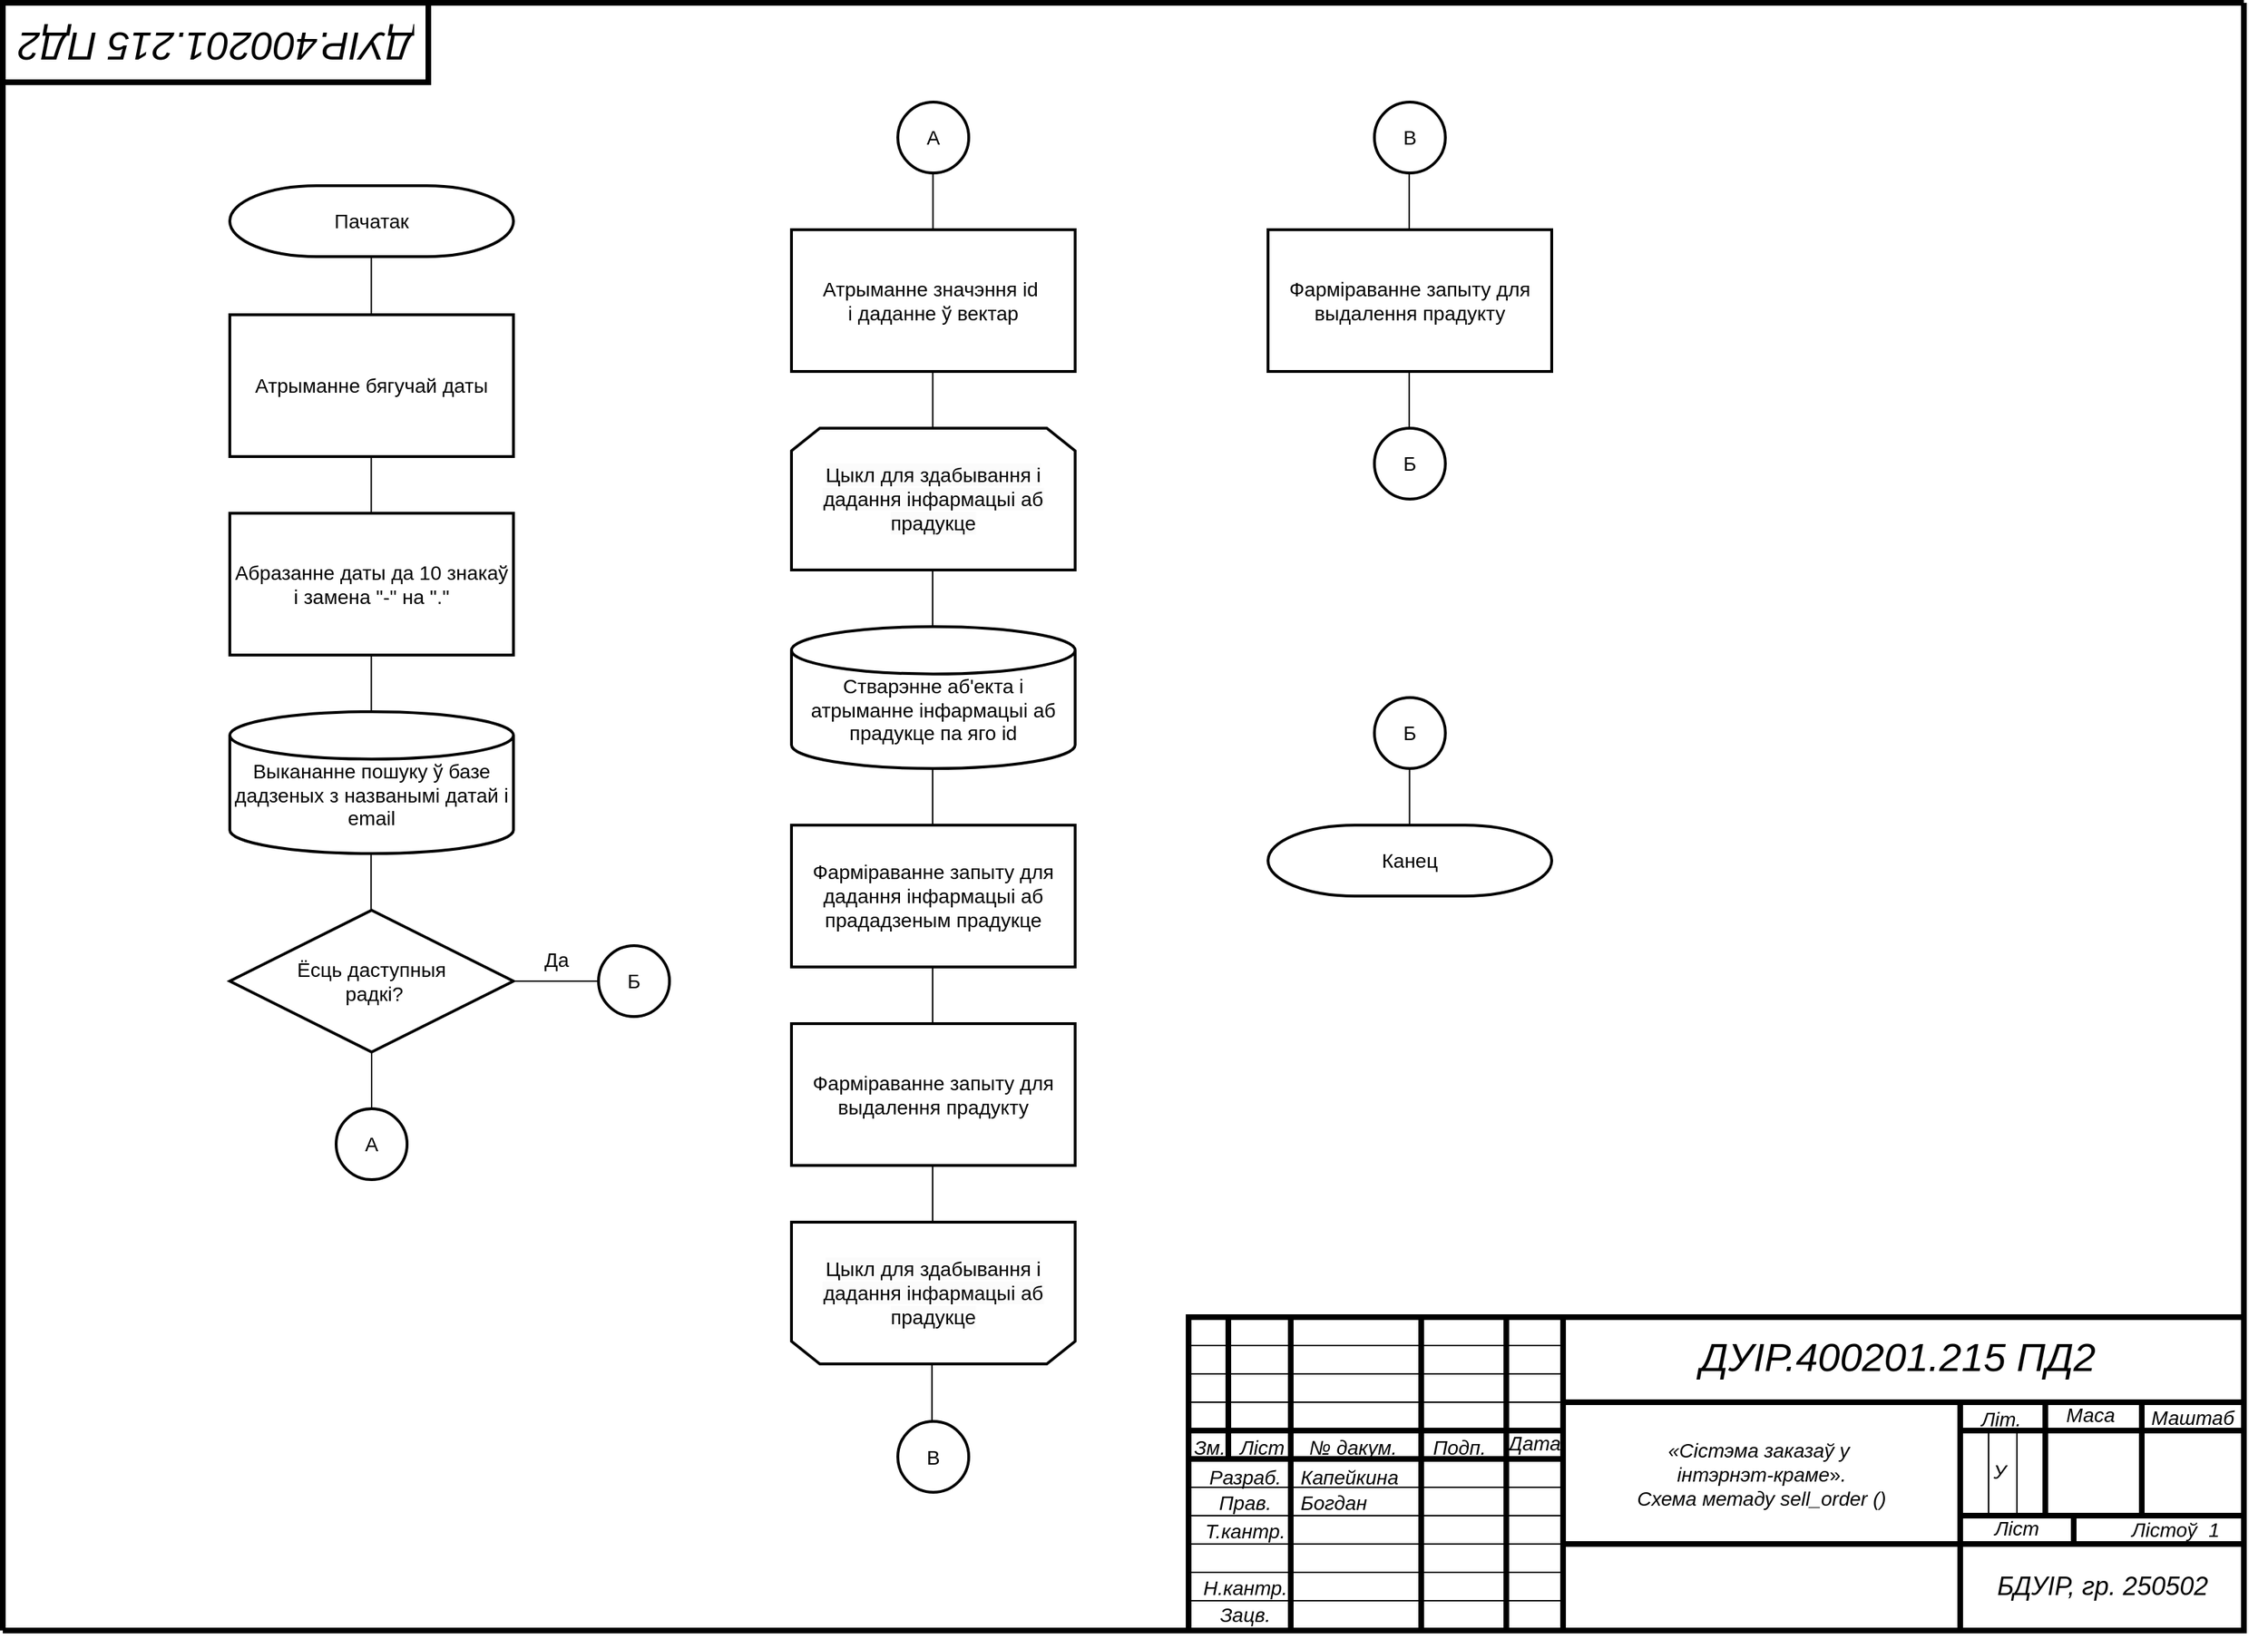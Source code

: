 <mxfile version="22.1.2" type="device">
  <diagram id="C5RBs43oDa-KdzZeNtuy" name="Page-1">
    <mxGraphModel dx="1594" dy="945" grid="1" gridSize="10" guides="1" tooltips="1" connect="1" arrows="1" fold="1" page="1" pageScale="1" pageWidth="827" pageHeight="1169" math="0" shadow="0">
      <root>
        <mxCell id="WIyWlLk6GJQsqaUBKTNV-0" />
        <mxCell id="WIyWlLk6GJQsqaUBKTNV-1" parent="WIyWlLk6GJQsqaUBKTNV-0" />
        <UserObject label="" tags="Фон" id="9Zyb0vrRmJTuWRbHED0v-0">
          <mxCell style="vsdxID=5;fillColor=#FFFFFF;gradientColor=none;shape=stencil(nZBLDoAgDERP0z3SIyjew0SURgSD+Lu9kMZoXLhwN9O+tukAlrNpJg1SzDH4QW/URgNYgZTkjA4UkwJUgGXng+6DX1zLfmoymdXo17xh5zmRJ6Q42BWCfc2oJfdAr+Yv+AP9Cb7OJ3H/2JG1HNGz/84klThPVCc=);strokeColor=#000000;strokeWidth=4;points=[];labelBackgroundColor=none;rounded=0;html=1;whiteSpace=wrap;fontFamily=Arial;fontSize=14;" parent="WIyWlLk6GJQsqaUBKTNV-1" vertex="1">
            <mxGeometry x="80" y="20" width="300" height="56" as="geometry" />
          </mxCell>
        </UserObject>
        <UserObject label="" tags="Фон" id="9Zyb0vrRmJTuWRbHED0v-1">
          <mxCell style="vsdxID=82;edgeStyle=none;startArrow=none;endArrow=none;startSize=5;endSize=5;strokeWidth=2;strokeColor=#000000;spacingTop=0;spacingBottom=0;spacingLeft=0;spacingRight=0;verticalAlign=middle;html=1;labelBackgroundColor=none;rounded=0;fontFamily=Arial;fontSize=14;" parent="WIyWlLk6GJQsqaUBKTNV-1" edge="1">
            <mxGeometry relative="1" as="geometry">
              <Array as="points" />
              <mxPoint x="1660" y="124" as="sourcePoint" />
              <mxPoint x="1660" y="108" as="targetPoint" />
            </mxGeometry>
          </mxCell>
        </UserObject>
        <UserObject label="" tags="Фон" id="9Zyb0vrRmJTuWRbHED0v-2">
          <mxCell style="vsdxID=1;edgeStyle=none;startArrow=none;endArrow=none;startSize=5;endSize=5;strokeWidth=4;strokeColor=#000000;spacingTop=0;spacingBottom=0;spacingLeft=0;spacingRight=0;verticalAlign=middle;html=1;labelBackgroundColor=none;rounded=0;fontFamily=Arial;fontSize=14;" parent="WIyWlLk6GJQsqaUBKTNV-1" edge="1">
            <mxGeometry relative="1" as="geometry">
              <Array as="points" />
              <mxPoint x="1660" y="20" as="sourcePoint" />
              <mxPoint x="1660" y="1170" as="targetPoint" />
            </mxGeometry>
          </mxCell>
        </UserObject>
        <UserObject label="" tags="Фон" id="9Zyb0vrRmJTuWRbHED0v-3">
          <mxCell style="vsdxID=2;edgeStyle=none;startArrow=none;endArrow=none;startSize=5;endSize=5;strokeWidth=4;strokeColor=#000000;spacingTop=0;spacingBottom=0;spacingLeft=0;spacingRight=0;verticalAlign=middle;html=1;labelBackgroundColor=none;rounded=0;fontFamily=Arial;fontSize=14;" parent="WIyWlLk6GJQsqaUBKTNV-1" edge="1">
            <mxGeometry relative="1" as="geometry">
              <Array as="points" />
              <mxPoint x="1660" y="1168" as="sourcePoint" />
              <mxPoint x="80" y="1168" as="targetPoint" />
            </mxGeometry>
          </mxCell>
        </UserObject>
        <UserObject label="" tags="Фон" id="9Zyb0vrRmJTuWRbHED0v-4">
          <mxCell style="vsdxID=3;edgeStyle=none;startArrow=none;endArrow=none;startSize=5;endSize=5;strokeWidth=4;strokeColor=#000000;spacingTop=0;spacingBottom=0;spacingLeft=0;spacingRight=0;verticalAlign=middle;html=1;labelBackgroundColor=none;rounded=0;fontFamily=Arial;fontSize=14;" parent="WIyWlLk6GJQsqaUBKTNV-1" edge="1">
            <mxGeometry relative="1" as="geometry">
              <mxPoint as="offset" />
              <Array as="points" />
              <mxPoint x="80" y="20" as="sourcePoint" />
              <mxPoint x="1660" y="20" as="targetPoint" />
            </mxGeometry>
          </mxCell>
        </UserObject>
        <UserObject label="" tags="Фон" id="9Zyb0vrRmJTuWRbHED0v-5">
          <mxCell style="vsdxID=4;edgeStyle=none;startArrow=none;endArrow=none;startSize=5;endSize=5;strokeWidth=4;strokeColor=#000000;spacingTop=0;spacingBottom=0;spacingLeft=0;spacingRight=0;verticalAlign=middle;html=1;labelBackgroundColor=none;rounded=0;fontFamily=Arial;fontSize=14;" parent="WIyWlLk6GJQsqaUBKTNV-1" edge="1">
            <mxGeometry relative="1" as="geometry">
              <Array as="points" />
              <mxPoint x="80" y="20" as="sourcePoint" />
              <mxPoint x="80" y="1168" as="targetPoint" />
            </mxGeometry>
          </mxCell>
        </UserObject>
        <mxCell id="9Zyb0vrRmJTuWRbHED0v-6" value="Пачатак" style="strokeWidth=2;html=1;shape=mxgraph.flowchart.terminator;whiteSpace=wrap;fontSize=14;gradientColor=none;fontFamily=Arial;" parent="WIyWlLk6GJQsqaUBKTNV-1" vertex="1">
          <mxGeometry x="240" y="149" width="200" height="50" as="geometry" />
        </mxCell>
        <mxCell id="9Zyb0vrRmJTuWRbHED0v-7" value="Атрыманне бягучай даты" style="rounded=1;whiteSpace=wrap;html=1;absoluteArcSize=1;arcSize=0;strokeWidth=2;fontSize=14;align=center;fontFamily=Arial;" parent="WIyWlLk6GJQsqaUBKTNV-1" vertex="1">
          <mxGeometry x="240" y="240" width="200" height="100" as="geometry" />
        </mxCell>
        <mxCell id="9Zyb0vrRmJTuWRbHED0v-9" value="" style="endArrow=none;html=1;rounded=0;fontSize=14;startSize=8;endSize=8;curved=1;exitX=0.5;exitY=0;exitDx=0;exitDy=0;exitPerimeter=0;entryX=0.5;entryY=1;entryDx=0;entryDy=0;fontFamily=Arial;" parent="WIyWlLk6GJQsqaUBKTNV-1" edge="1">
          <mxGeometry width="50" height="50" relative="1" as="geometry">
            <mxPoint x="339.78" y="520" as="sourcePoint" />
            <mxPoint x="339.78" y="480" as="targetPoint" />
          </mxGeometry>
        </mxCell>
        <mxCell id="9Zyb0vrRmJTuWRbHED0v-10" value="" style="endArrow=none;html=1;rounded=0;fontSize=14;startSize=8;endSize=8;curved=1;exitX=0.5;exitY=0;exitDx=0;exitDy=0;exitPerimeter=0;entryX=0.5;entryY=1;entryDx=0;entryDy=0;fontFamily=Arial;" parent="WIyWlLk6GJQsqaUBKTNV-1" edge="1">
          <mxGeometry width="50" height="50" relative="1" as="geometry">
            <mxPoint x="339.78" y="240" as="sourcePoint" />
            <mxPoint x="339.78" y="200" as="targetPoint" />
          </mxGeometry>
        </mxCell>
        <mxCell id="9Zyb0vrRmJTuWRbHED0v-11" value="Абразанне даты да 10 знакаў і замена &quot;-&quot; на &quot;.&quot;" style="rounded=1;whiteSpace=wrap;html=1;absoluteArcSize=1;arcSize=0;strokeWidth=2;fontSize=14;align=center;fontFamily=Arial;" parent="WIyWlLk6GJQsqaUBKTNV-1" vertex="1">
          <mxGeometry x="240" y="380" width="200" height="100" as="geometry" />
        </mxCell>
        <mxCell id="9Zyb0vrRmJTuWRbHED0v-12" value="&lt;br style=&quot;font-size: 14px;&quot;&gt;Выкананне пошуку ў базе дадзеных з названымі датай і email" style="strokeWidth=2;html=1;shape=mxgraph.flowchart.database;whiteSpace=wrap;fontSize=14;fontFamily=Arial;" parent="WIyWlLk6GJQsqaUBKTNV-1" vertex="1">
          <mxGeometry x="240" y="520" width="200" height="100" as="geometry" />
        </mxCell>
        <mxCell id="9Zyb0vrRmJTuWRbHED0v-13" value="&lt;div style=&quot;font-size: 14px;&quot;&gt;&lt;font style=&quot;font-size: 14px;&quot;&gt;Ёсць &lt;/font&gt;&lt;font style=&quot;font-size: 14px;&quot;&gt;даступныя&lt;/font&gt;&lt;/div&gt;&lt;div style=&quot;font-size: 14px;&quot;&gt;&lt;span style=&quot;font-size: 14px;&quot;&gt;&amp;nbsp;радкі?&lt;/span&gt;&lt;/div&gt;" style="strokeWidth=2;html=1;shape=mxgraph.flowchart.decision;whiteSpace=wrap;fontFamily=Arial;fontSize=14;" parent="WIyWlLk6GJQsqaUBKTNV-1" vertex="1">
          <mxGeometry x="240" y="660" width="200" height="100" as="geometry" />
        </mxCell>
        <mxCell id="9Zyb0vrRmJTuWRbHED0v-14" value="" style="endArrow=none;html=1;rounded=0;exitX=1;exitY=0.5;exitDx=0;exitDy=0;exitPerimeter=0;fontFamily=Arial;fontSize=14;" parent="WIyWlLk6GJQsqaUBKTNV-1" source="9Zyb0vrRmJTuWRbHED0v-13" edge="1">
          <mxGeometry width="50" height="50" relative="1" as="geometry">
            <mxPoint x="440" y="780" as="sourcePoint" />
            <mxPoint x="500" y="710" as="targetPoint" />
          </mxGeometry>
        </mxCell>
        <mxCell id="9Zyb0vrRmJTuWRbHED0v-15" value="Да" style="text;html=1;align=center;verticalAlign=middle;resizable=0;points=[];autosize=1;strokeColor=none;fillColor=none;fontFamily=Arial;fontSize=14;" parent="WIyWlLk6GJQsqaUBKTNV-1" vertex="1">
          <mxGeometry x="450" y="680" width="40" height="30" as="geometry" />
        </mxCell>
        <mxCell id="9Zyb0vrRmJTuWRbHED0v-16" value="А" style="strokeWidth=2;html=1;shape=mxgraph.flowchart.start_1;whiteSpace=wrap;fontFamily=Arial;fontSize=14;" parent="WIyWlLk6GJQsqaUBKTNV-1" vertex="1">
          <mxGeometry x="315" y="800" width="50" height="50" as="geometry" />
        </mxCell>
        <mxCell id="9Zyb0vrRmJTuWRbHED0v-17" value="" style="endArrow=none;html=1;rounded=0;exitX=0.5;exitY=1;exitDx=0;exitDy=0;exitPerimeter=0;entryX=0.5;entryY=0;entryDx=0;entryDy=0;entryPerimeter=0;fontFamily=Arial;fontSize=14;" parent="WIyWlLk6GJQsqaUBKTNV-1" source="9Zyb0vrRmJTuWRbHED0v-13" target="9Zyb0vrRmJTuWRbHED0v-16" edge="1">
          <mxGeometry width="50" height="50" relative="1" as="geometry">
            <mxPoint x="350" y="780" as="sourcePoint" />
            <mxPoint x="410" y="780" as="targetPoint" />
          </mxGeometry>
        </mxCell>
        <mxCell id="9Zyb0vrRmJTuWRbHED0v-18" value="" style="endArrow=none;html=1;rounded=0;exitX=0.5;exitY=1;exitDx=0;exitDy=0;exitPerimeter=0;entryX=0.5;entryY=0;entryDx=0;entryDy=0;entryPerimeter=0;fontFamily=Arial;fontSize=14;" parent="WIyWlLk6GJQsqaUBKTNV-1" edge="1">
          <mxGeometry width="50" height="50" relative="1" as="geometry">
            <mxPoint x="339.64" y="620" as="sourcePoint" />
            <mxPoint x="339.64" y="660" as="targetPoint" />
          </mxGeometry>
        </mxCell>
        <mxCell id="9Zyb0vrRmJTuWRbHED0v-19" value="" style="endArrow=none;html=1;rounded=0;fontSize=14;startSize=8;endSize=8;curved=1;exitX=0.5;exitY=0;exitDx=0;exitDy=0;exitPerimeter=0;entryX=0.5;entryY=1;entryDx=0;entryDy=0;fontFamily=Arial;" parent="WIyWlLk6GJQsqaUBKTNV-1" edge="1">
          <mxGeometry width="50" height="50" relative="1" as="geometry">
            <mxPoint x="339.74" y="380" as="sourcePoint" />
            <mxPoint x="339.74" y="340" as="targetPoint" />
          </mxGeometry>
        </mxCell>
        <mxCell id="9Zyb0vrRmJTuWRbHED0v-20" style="edgeStyle=orthogonalEdgeStyle;rounded=0;orthogonalLoop=1;jettySize=auto;html=1;exitX=0.5;exitY=1;exitDx=0;exitDy=0;exitPerimeter=0;fontFamily=Arial;fontSize=14;" parent="WIyWlLk6GJQsqaUBKTNV-1" source="9Zyb0vrRmJTuWRbHED0v-16" target="9Zyb0vrRmJTuWRbHED0v-16" edge="1">
          <mxGeometry relative="1" as="geometry" />
        </mxCell>
        <mxCell id="9Zyb0vrRmJTuWRbHED0v-21" value="&lt;div style=&quot;font-size: 14px;&quot;&gt;Атрыманне значэння id&amp;nbsp;&lt;/div&gt;&lt;div style=&quot;font-size: 14px;&quot;&gt;і даданне ў вектар&lt;/div&gt;" style="rounded=1;whiteSpace=wrap;html=1;absoluteArcSize=1;arcSize=0;strokeWidth=2;fontSize=14;align=center;fontFamily=Arial;" parent="WIyWlLk6GJQsqaUBKTNV-1" vertex="1">
          <mxGeometry x="636" y="180" width="200" height="100" as="geometry" />
        </mxCell>
        <mxCell id="9Zyb0vrRmJTuWRbHED0v-22" value="Фарміраванне запыту для дадання інфармацыі аб прададзеным прадукце" style="rounded=1;whiteSpace=wrap;html=1;absoluteArcSize=1;arcSize=0;strokeWidth=2;fontSize=14;align=center;fontFamily=Arial;" parent="WIyWlLk6GJQsqaUBKTNV-1" vertex="1">
          <mxGeometry x="636" y="600" width="200" height="100" as="geometry" />
        </mxCell>
        <mxCell id="9Zyb0vrRmJTuWRbHED0v-23" value="Фарміраванне запыту для выдалення прадукту" style="rounded=1;whiteSpace=wrap;html=1;absoluteArcSize=1;arcSize=0;strokeWidth=2;fontSize=14;align=center;fontFamily=Arial;" parent="WIyWlLk6GJQsqaUBKTNV-1" vertex="1">
          <mxGeometry x="636" y="740" width="200" height="100" as="geometry" />
        </mxCell>
        <mxCell id="9Zyb0vrRmJTuWRbHED0v-25" value="Фарміраванне запыту для выдалення прадукту" style="rounded=1;whiteSpace=wrap;html=1;absoluteArcSize=1;arcSize=0;strokeWidth=2;fontSize=14;align=center;fontFamily=Arial;" parent="WIyWlLk6GJQsqaUBKTNV-1" vertex="1">
          <mxGeometry x="972" y="180" width="200" height="100" as="geometry" />
        </mxCell>
        <mxCell id="9Zyb0vrRmJTuWRbHED0v-27" value="" style="endArrow=none;html=1;rounded=0;exitX=0.5;exitY=1;exitDx=0;exitDy=0;exitPerimeter=0;entryX=0.5;entryY=0;entryDx=0;entryDy=0;entryPerimeter=0;fontFamily=Arial;fontSize=14;" parent="WIyWlLk6GJQsqaUBKTNV-1" edge="1">
          <mxGeometry width="50" height="50" relative="1" as="geometry">
            <mxPoint x="735.63" y="280" as="sourcePoint" />
            <mxPoint x="735.63" y="320" as="targetPoint" />
          </mxGeometry>
        </mxCell>
        <mxCell id="9Zyb0vrRmJTuWRbHED0v-28" value="" style="endArrow=none;html=1;rounded=0;exitX=0.5;exitY=1;exitDx=0;exitDy=0;exitPerimeter=0;entryX=0.5;entryY=0;entryDx=0;entryDy=0;entryPerimeter=0;fontFamily=Arial;fontSize=14;" parent="WIyWlLk6GJQsqaUBKTNV-1" edge="1">
          <mxGeometry width="50" height="50" relative="1" as="geometry">
            <mxPoint x="735.55" y="420" as="sourcePoint" />
            <mxPoint x="735.55" y="460" as="targetPoint" />
          </mxGeometry>
        </mxCell>
        <mxCell id="9Zyb0vrRmJTuWRbHED0v-29" value="" style="endArrow=none;html=1;rounded=0;exitX=0.5;exitY=1;exitDx=0;exitDy=0;exitPerimeter=0;entryX=0.5;entryY=0;entryDx=0;entryDy=0;entryPerimeter=0;fontFamily=Arial;fontSize=14;" parent="WIyWlLk6GJQsqaUBKTNV-1" edge="1">
          <mxGeometry width="50" height="50" relative="1" as="geometry">
            <mxPoint x="735.55" y="560" as="sourcePoint" />
            <mxPoint x="735.55" y="600" as="targetPoint" />
          </mxGeometry>
        </mxCell>
        <mxCell id="9Zyb0vrRmJTuWRbHED0v-30" value="" style="endArrow=none;html=1;rounded=0;exitX=0.5;exitY=1;exitDx=0;exitDy=0;exitPerimeter=0;entryX=0.5;entryY=0;entryDx=0;entryDy=0;entryPerimeter=0;fontFamily=Arial;fontSize=14;" parent="WIyWlLk6GJQsqaUBKTNV-1" edge="1">
          <mxGeometry width="50" height="50" relative="1" as="geometry">
            <mxPoint x="735.55" y="700" as="sourcePoint" />
            <mxPoint x="735.55" y="740" as="targetPoint" />
          </mxGeometry>
        </mxCell>
        <mxCell id="9Zyb0vrRmJTuWRbHED0v-31" value="" style="endArrow=none;html=1;rounded=0;exitX=0.5;exitY=1;exitDx=0;exitDy=0;exitPerimeter=0;entryX=0.5;entryY=0;entryDx=0;entryDy=0;entryPerimeter=0;fontFamily=Arial;fontSize=14;" parent="WIyWlLk6GJQsqaUBKTNV-1" edge="1">
          <mxGeometry width="50" height="50" relative="1" as="geometry">
            <mxPoint x="735.55" y="840" as="sourcePoint" />
            <mxPoint x="735.55" y="880" as="targetPoint" />
          </mxGeometry>
        </mxCell>
        <mxCell id="9Zyb0vrRmJTuWRbHED0v-32" value="" style="endArrow=none;html=1;rounded=0;exitX=0.5;exitY=1;exitDx=0;exitDy=0;exitPerimeter=0;entryX=0.5;entryY=0;entryDx=0;entryDy=0;entryPerimeter=0;fontFamily=Arial;fontSize=14;" parent="WIyWlLk6GJQsqaUBKTNV-1" edge="1">
          <mxGeometry width="50" height="50" relative="1" as="geometry">
            <mxPoint x="1071.55" y="140" as="sourcePoint" />
            <mxPoint x="1071.55" y="180" as="targetPoint" />
          </mxGeometry>
        </mxCell>
        <mxCell id="9Zyb0vrRmJTuWRbHED0v-33" value="" style="endArrow=none;html=1;rounded=0;exitX=0.5;exitY=1;exitDx=0;exitDy=0;exitPerimeter=0;entryX=0.5;entryY=0;entryDx=0;entryDy=0;entryPerimeter=0;fontFamily=Arial;fontSize=14;" parent="WIyWlLk6GJQsqaUBKTNV-1" edge="1">
          <mxGeometry width="50" height="50" relative="1" as="geometry">
            <mxPoint x="1071.55" y="280" as="sourcePoint" />
            <mxPoint x="1071.55" y="320" as="targetPoint" />
          </mxGeometry>
        </mxCell>
        <mxCell id="9Zyb0vrRmJTuWRbHED0v-34" value="Б" style="strokeWidth=2;html=1;shape=mxgraph.flowchart.start_1;whiteSpace=wrap;fontFamily=Arial;fontSize=14;" parent="WIyWlLk6GJQsqaUBKTNV-1" vertex="1">
          <mxGeometry x="500" y="685" width="50" height="50" as="geometry" />
        </mxCell>
        <mxCell id="9Zyb0vrRmJTuWRbHED0v-35" value="А" style="strokeWidth=2;html=1;shape=mxgraph.flowchart.start_1;whiteSpace=wrap;fontFamily=Arial;fontSize=14;" parent="WIyWlLk6GJQsqaUBKTNV-1" vertex="1">
          <mxGeometry x="711" y="90" width="50" height="50" as="geometry" />
        </mxCell>
        <mxCell id="9Zyb0vrRmJTuWRbHED0v-36" value="" style="endArrow=none;html=1;rounded=0;exitX=0.5;exitY=1;exitDx=0;exitDy=0;exitPerimeter=0;entryX=0.5;entryY=0;entryDx=0;entryDy=0;entryPerimeter=0;fontFamily=Arial;fontSize=14;" parent="WIyWlLk6GJQsqaUBKTNV-1" edge="1">
          <mxGeometry width="50" height="50" relative="1" as="geometry">
            <mxPoint x="735.77" y="140" as="sourcePoint" />
            <mxPoint x="735.77" y="180" as="targetPoint" />
          </mxGeometry>
        </mxCell>
        <mxCell id="9Zyb0vrRmJTuWRbHED0v-38" value="Б" style="strokeWidth=2;html=1;shape=mxgraph.flowchart.start_1;whiteSpace=wrap;fontFamily=Arial;fontSize=14;" parent="WIyWlLk6GJQsqaUBKTNV-1" vertex="1">
          <mxGeometry x="1047" y="320" width="50" height="50" as="geometry" />
        </mxCell>
        <mxCell id="9Zyb0vrRmJTuWRbHED0v-39" value="Б" style="strokeWidth=2;html=1;shape=mxgraph.flowchart.start_1;whiteSpace=wrap;fontFamily=Arial;fontSize=14;" parent="WIyWlLk6GJQsqaUBKTNV-1" vertex="1">
          <mxGeometry x="1047" y="510" width="50" height="50" as="geometry" />
        </mxCell>
        <mxCell id="9Zyb0vrRmJTuWRbHED0v-40" value="" style="endArrow=none;html=1;rounded=0;exitX=0.5;exitY=1;exitDx=0;exitDy=0;exitPerimeter=0;entryX=0.5;entryY=0;entryDx=0;entryDy=0;entryPerimeter=0;fontFamily=Arial;fontSize=14;" parent="WIyWlLk6GJQsqaUBKTNV-1" edge="1">
          <mxGeometry width="50" height="50" relative="1" as="geometry">
            <mxPoint x="1071.77" y="560" as="sourcePoint" />
            <mxPoint x="1071.77" y="600" as="targetPoint" />
          </mxGeometry>
        </mxCell>
        <mxCell id="9Zyb0vrRmJTuWRbHED0v-41" value="Канец" style="strokeWidth=2;html=1;shape=mxgraph.flowchart.terminator;whiteSpace=wrap;fontSize=14;gradientColor=none;fontFamily=Arial;" parent="WIyWlLk6GJQsqaUBKTNV-1" vertex="1">
          <mxGeometry x="972" y="600" width="200" height="50" as="geometry" />
        </mxCell>
        <mxCell id="9Zyb0vrRmJTuWRbHED0v-42" value="&lt;br style=&quot;font-size: 14px;&quot;&gt;Стварэнне аб&#39;екта і атрыманне інфармацыі аб прадукце па яго id" style="strokeWidth=2;html=1;shape=mxgraph.flowchart.database;whiteSpace=wrap;fontSize=14;fontFamily=Arial;" parent="WIyWlLk6GJQsqaUBKTNV-1" vertex="1">
          <mxGeometry x="636" y="460" width="200" height="100" as="geometry" />
        </mxCell>
        <mxCell id="9Zyb0vrRmJTuWRbHED0v-43" value="" style="endArrow=none;html=1;rounded=0;exitX=0.5;exitY=1;exitDx=0;exitDy=0;exitPerimeter=0;entryX=0.5;entryY=0;entryDx=0;entryDy=0;entryPerimeter=0;fontFamily=Arial;fontSize=14;" parent="WIyWlLk6GJQsqaUBKTNV-1" edge="1">
          <mxGeometry width="50" height="50" relative="1" as="geometry">
            <mxPoint x="735.09" y="980" as="sourcePoint" />
            <mxPoint x="735.09" y="1020" as="targetPoint" />
          </mxGeometry>
        </mxCell>
        <mxCell id="9Zyb0vrRmJTuWRbHED0v-44" value="В" style="strokeWidth=2;html=1;shape=mxgraph.flowchart.start_1;whiteSpace=wrap;fontFamily=Arial;fontSize=14;" parent="WIyWlLk6GJQsqaUBKTNV-1" vertex="1">
          <mxGeometry x="711.0" y="1020.5" width="50" height="50" as="geometry" />
        </mxCell>
        <mxCell id="9Zyb0vrRmJTuWRbHED0v-45" value="В" style="strokeWidth=2;html=1;shape=mxgraph.flowchart.start_1;whiteSpace=wrap;fontFamily=Arial;fontSize=14;" parent="WIyWlLk6GJQsqaUBKTNV-1" vertex="1">
          <mxGeometry x="1047" y="90" width="50" height="50" as="geometry" />
        </mxCell>
        <UserObject label="&lt;div style=&quot;font-size: 14px;&quot;&gt;&lt;p style=&quot;border-color: var(--border-color); margin: 0px; vertical-align: middle; direction: ltr; font-size: 14px;&quot;&gt;&lt;font style=&quot;border-color: var(--border-color); font-size: 14px;&quot;&gt;&lt;i style=&quot;border-color: var(--border-color); font-size: 14px;&quot;&gt;&lt;font style=&quot;border-color: var(--border-color); font-size: 14px;&quot;&gt;«Сістэма заказаў у&lt;/font&gt;&amp;nbsp;&lt;/i&gt;&lt;/font&gt;&lt;/p&gt;&lt;p style=&quot;border-color: var(--border-color); margin: 0px; vertical-align: middle; direction: ltr; font-size: 14px;&quot;&gt;&lt;font style=&quot;border-color: var(--border-color); font-size: 14px;&quot;&gt;&lt;i style=&quot;border-color: var(--border-color); font-size: 14px;&quot;&gt;інтэрнэт-краме&lt;/i&gt;&lt;/font&gt;&lt;span style=&quot;font-size: 14px; background-color: initial;&quot;&gt;»&lt;/span&gt;&lt;i style=&quot;font-size: 14px; background-color: initial; border-color: var(--border-color);&quot;&gt;.&lt;/i&gt;&lt;/p&gt;&lt;p style=&quot;text-align: center; margin: 0px; text-indent: 0px; vertical-align: middle; direction: ltr; font-size: 14px;&quot;&gt;&lt;i style=&quot;font-size: 14px; background-color: initial; border-color: var(--border-color);&quot;&gt;Схема метаду&lt;/i&gt;&lt;i style=&quot;font-size: 14px; background-color: initial;&quot;&gt;&amp;nbsp;sell_order ()&lt;/i&gt;&lt;/p&gt;&lt;/div&gt;" tags="Фон" id="9Zyb0vrRmJTuWRbHED0v-46">
          <mxCell style="verticalAlign=middle;align=center;overflow=width;vsdxID=381;fillColor=none;gradientColor=none;shape=stencil(nZBLDoAgDERP0z3SIyjew0SURgSD+Lu9kMZoXLhwN9O+tukAlrNpJg1SzDH4QW/URgNYgZTkjA4UkwJUgGXng+6DX1zLfmoymdXo17xh5zmRJ6Q42BWCfc2oJfdAr+Yv+AP9Cb7OJ3H/2JG1HNGz/84klThPVCc=);strokeColor=none;points=[];labelBackgroundColor=none;rounded=0;html=1;whiteSpace=wrap;fontFamily=Arial;fontSize=14;" parent="WIyWlLk6GJQsqaUBKTNV-1" vertex="1">
            <mxGeometry x="1180" y="1008" width="280" height="100" as="geometry" />
          </mxCell>
        </UserObject>
        <UserObject label="" tags="Фон" id="9Zyb0vrRmJTuWRbHED0v-47">
          <mxCell style="vsdxID=384;edgeStyle=none;startArrow=none;endArrow=none;startSize=3;endSize=3;strokeWidth=4;strokeColor=#000000;spacingTop=-2;spacingBottom=-2;spacingLeft=-2;spacingRight=-2;verticalAlign=middle;html=1;labelBackgroundColor=#FFFFFF;rounded=0;fontFamily=Arial;fontSize=14;" parent="WIyWlLk6GJQsqaUBKTNV-1" edge="1">
            <mxGeometry relative="1" as="geometry">
              <Array as="points" />
              <mxPoint x="1460" y="1027" as="sourcePoint" />
              <mxPoint x="1460" y="1167" as="targetPoint" />
            </mxGeometry>
          </mxCell>
        </UserObject>
        <UserObject label="" tags="Фон" id="9Zyb0vrRmJTuWRbHED0v-48">
          <mxCell style="vsdxID=385;edgeStyle=none;startArrow=none;endArrow=none;startSize=3;endSize=3;strokeWidth=4;strokeColor=#000000;spacingTop=-2;spacingBottom=-2;spacingLeft=-2;spacingRight=-2;verticalAlign=middle;html=1;labelBackgroundColor=#FFFFFF;rounded=0;fontFamily=Arial;fontSize=14;" parent="WIyWlLk6GJQsqaUBKTNV-1" edge="1">
            <mxGeometry relative="1" as="geometry">
              <Array as="points" />
              <mxPoint x="1460" y="1027" as="sourcePoint" />
              <mxPoint x="1660" y="1027" as="targetPoint" />
            </mxGeometry>
          </mxCell>
        </UserObject>
        <UserObject label="" tags="Фон" id="9Zyb0vrRmJTuWRbHED0v-49">
          <mxCell style="vsdxID=386;edgeStyle=none;startArrow=none;endArrow=none;startSize=3;endSize=3;strokeWidth=4;strokeColor=#000000;spacingTop=-2;spacingBottom=-2;spacingLeft=-2;spacingRight=-2;verticalAlign=middle;html=1;labelBackgroundColor=#FFFFFF;rounded=0;fontFamily=Arial;fontSize=14;" parent="WIyWlLk6GJQsqaUBKTNV-1" edge="1">
            <mxGeometry relative="1" as="geometry">
              <Array as="points" />
              <mxPoint x="1660" y="1107" as="sourcePoint" />
              <mxPoint x="1460" y="1107" as="targetPoint" />
            </mxGeometry>
          </mxCell>
        </UserObject>
        <UserObject label="" tags="Фон" id="9Zyb0vrRmJTuWRbHED0v-50">
          <mxCell style="vsdxID=387;edgeStyle=none;startArrow=none;endArrow=none;startSize=3;endSize=3;strokeWidth=4;strokeColor=#000000;spacingTop=-2;spacingBottom=-2;spacingLeft=-2;spacingRight=-2;verticalAlign=middle;html=1;labelBackgroundColor=#FFFFFF;rounded=0;fontFamily=Arial;fontSize=14;" parent="WIyWlLk6GJQsqaUBKTNV-1" edge="1">
            <mxGeometry relative="1" as="geometry">
              <Array as="points" />
              <mxPoint x="1540" y="1087" as="sourcePoint" />
              <mxPoint x="1540" y="1107" as="targetPoint" />
            </mxGeometry>
          </mxCell>
        </UserObject>
        <UserObject label="" tags="Фон" id="9Zyb0vrRmJTuWRbHED0v-51">
          <mxCell style="vsdxID=388;edgeStyle=none;startArrow=none;endArrow=none;startSize=3;endSize=3;strokeWidth=4;strokeColor=#000000;spacingTop=-2;spacingBottom=-2;spacingLeft=-2;spacingRight=-2;verticalAlign=middle;html=1;labelBackgroundColor=#FFFFFF;rounded=0;fontFamily=Arial;fontSize=14;" parent="WIyWlLk6GJQsqaUBKTNV-1" edge="1">
            <mxGeometry relative="1" as="geometry">
              <Array as="points" />
              <mxPoint x="1588" y="1007" as="sourcePoint" />
              <mxPoint x="1588" y="1067" as="targetPoint" />
            </mxGeometry>
          </mxCell>
        </UserObject>
        <UserObject label="" tags="Фон" id="9Zyb0vrRmJTuWRbHED0v-52">
          <mxCell style="vsdxID=389;edgeStyle=none;startArrow=none;endArrow=none;startSize=3;endSize=3;strokeWidth=4;strokeColor=#000000;spacingTop=-2;spacingBottom=-2;spacingLeft=-2;spacingRight=-2;verticalAlign=middle;html=1;labelBackgroundColor=#FFFFFF;rounded=0;fontFamily=Arial;fontSize=14;" parent="WIyWlLk6GJQsqaUBKTNV-1" edge="1">
            <mxGeometry relative="1" as="geometry">
              <Array as="points" />
              <mxPoint x="1460" y="1087" as="sourcePoint" />
              <mxPoint x="1660" y="1087" as="targetPoint" />
            </mxGeometry>
          </mxCell>
        </UserObject>
        <UserObject label="" tags="Фон" id="9Zyb0vrRmJTuWRbHED0v-53">
          <mxCell style="vsdxID=390;edgeStyle=none;startArrow=none;endArrow=none;startSize=3;endSize=3;strokeWidth=4;strokeColor=#000000;spacingTop=-2;spacingBottom=-2;spacingLeft=-2;spacingRight=-2;verticalAlign=middle;html=1;labelBackgroundColor=#FFFFFF;rounded=0;fontFamily=Arial;fontSize=14;" parent="WIyWlLk6GJQsqaUBKTNV-1" edge="1">
            <mxGeometry relative="1" as="geometry">
              <Array as="points" />
              <mxPoint x="1588" y="1067" as="sourcePoint" />
              <mxPoint x="1588" y="1087" as="targetPoint" />
            </mxGeometry>
          </mxCell>
        </UserObject>
        <UserObject label="" tags="Фон" id="9Zyb0vrRmJTuWRbHED0v-54">
          <mxCell style="vsdxID=391;edgeStyle=none;startArrow=none;endArrow=none;startSize=3;endSize=3;strokeWidth=4;strokeColor=#000000;spacingTop=-2;spacingBottom=-2;spacingLeft=-2;spacingRight=-2;verticalAlign=middle;html=1;labelBackgroundColor=#FFFFFF;rounded=0;fontFamily=Arial;fontSize=14;" parent="WIyWlLk6GJQsqaUBKTNV-1" edge="1">
            <mxGeometry relative="1" as="geometry">
              <Array as="points" />
              <mxPoint x="1460" y="1007" as="sourcePoint" />
              <mxPoint x="1460" y="1030" as="targetPoint" />
            </mxGeometry>
          </mxCell>
        </UserObject>
        <UserObject label="" tags="Фон" id="9Zyb0vrRmJTuWRbHED0v-55">
          <mxCell style="vsdxID=392;edgeStyle=none;startArrow=none;endArrow=none;startSize=3;endSize=3;strokeColor=#000000;spacingTop=-2;spacingBottom=-2;spacingLeft=-2;spacingRight=-2;verticalAlign=middle;html=1;labelBackgroundColor=#FFFFFF;rounded=0;fontFamily=Arial;fontSize=14;" parent="WIyWlLk6GJQsqaUBKTNV-1" edge="1">
            <mxGeometry relative="1" as="geometry">
              <Array as="points" />
              <mxPoint x="1480" y="1027" as="sourcePoint" />
              <mxPoint x="1480" y="1087" as="targetPoint" />
            </mxGeometry>
          </mxCell>
        </UserObject>
        <UserObject label="" tags="Фон" id="9Zyb0vrRmJTuWRbHED0v-56">
          <mxCell style="vsdxID=393;edgeStyle=none;startArrow=none;endArrow=none;startSize=3;endSize=3;strokeColor=#000000;spacingTop=-2;spacingBottom=-2;spacingLeft=-2;spacingRight=-2;verticalAlign=middle;html=1;labelBackgroundColor=#FFFFFF;rounded=0;fontFamily=Arial;fontSize=14;" parent="WIyWlLk6GJQsqaUBKTNV-1" edge="1">
            <mxGeometry relative="1" as="geometry">
              <Array as="points" />
              <mxPoint x="1500" y="1027" as="sourcePoint" />
              <mxPoint x="1500" y="1087" as="targetPoint" />
            </mxGeometry>
          </mxCell>
        </UserObject>
        <UserObject label="" tags="Фон" id="9Zyb0vrRmJTuWRbHED0v-57">
          <mxCell style="vsdxID=394;edgeStyle=none;startArrow=none;endArrow=none;startSize=3;endSize=3;strokeWidth=4;strokeColor=#000000;spacingTop=-2;spacingBottom=-2;spacingLeft=-2;spacingRight=-2;verticalAlign=middle;html=1;labelBackgroundColor=#FFFFFF;rounded=0;fontFamily=Arial;fontSize=14;" parent="WIyWlLk6GJQsqaUBKTNV-1" edge="1">
            <mxGeometry relative="1" as="geometry">
              <Array as="points" />
              <mxPoint x="1520" y="1007" as="sourcePoint" />
              <mxPoint x="1520" y="1087" as="targetPoint" />
            </mxGeometry>
          </mxCell>
        </UserObject>
        <UserObject label="" tags="Фон" id="9Zyb0vrRmJTuWRbHED0v-58">
          <mxCell style="vsdxID=395;edgeStyle=none;startArrow=none;endArrow=none;startSize=3;endSize=3;strokeWidth=4;strokeColor=#000000;spacingTop=-2;spacingBottom=-2;spacingLeft=-2;spacingRight=-2;verticalAlign=middle;html=1;labelBackgroundColor=#FFFFFF;rounded=0;fontFamily=Arial;fontSize=14;" parent="WIyWlLk6GJQsqaUBKTNV-1" edge="1">
            <mxGeometry relative="1" as="geometry">
              <Array as="points" />
              <mxPoint x="1460" y="1107" as="sourcePoint" />
              <mxPoint x="1180" y="1107" as="targetPoint" />
            </mxGeometry>
          </mxCell>
        </UserObject>
        <UserObject label="" tags="Фон" id="9Zyb0vrRmJTuWRbHED0v-59">
          <mxCell style="vsdxID=396;edgeStyle=none;startArrow=none;endArrow=none;startSize=3;endSize=3;strokeWidth=4;strokeColor=#000000;spacingTop=-2;spacingBottom=-2;spacingLeft=-2;spacingRight=-2;verticalAlign=middle;html=1;labelBackgroundColor=#FFFFFF;rounded=0;fontFamily=Arial;fontSize=14;" parent="WIyWlLk6GJQsqaUBKTNV-1" edge="1">
            <mxGeometry relative="1" as="geometry">
              <Array as="points" />
              <mxPoint x="1180" y="947" as="sourcePoint" />
              <mxPoint x="1180" y="1167" as="targetPoint" />
            </mxGeometry>
          </mxCell>
        </UserObject>
        <UserObject label="" tags="Фон" id="9Zyb0vrRmJTuWRbHED0v-60">
          <mxCell style="vsdxID=397;edgeStyle=none;startArrow=none;endArrow=none;startSize=3;endSize=3;strokeWidth=4;strokeColor=#000000;spacingTop=-2;spacingBottom=-2;spacingLeft=-2;spacingRight=-2;verticalAlign=middle;html=1;labelBackgroundColor=#FFFFFF;rounded=0;fontFamily=Arial;fontSize=14;" parent="WIyWlLk6GJQsqaUBKTNV-1" edge="1">
            <mxGeometry relative="1" as="geometry">
              <Array as="points" />
              <mxPoint x="1180" y="1027" as="sourcePoint" />
              <mxPoint x="918" y="1027" as="targetPoint" />
            </mxGeometry>
          </mxCell>
        </UserObject>
        <UserObject label="" tags="Фон" id="9Zyb0vrRmJTuWRbHED0v-61">
          <mxCell style="vsdxID=398;edgeStyle=none;startArrow=none;endArrow=none;startSize=3;endSize=3;strokeWidth=4;strokeColor=#000000;spacingTop=-2;spacingBottom=-2;spacingLeft=-2;spacingRight=-2;verticalAlign=middle;html=1;labelBackgroundColor=#FFFFFF;rounded=0;fontFamily=Arial;fontSize=14;" parent="WIyWlLk6GJQsqaUBKTNV-1" edge="1">
            <mxGeometry relative="1" as="geometry">
              <Array as="points" />
              <mxPoint x="1180" y="1007" as="sourcePoint" />
              <mxPoint x="1660" y="1007" as="targetPoint" />
            </mxGeometry>
          </mxCell>
        </UserObject>
        <UserObject label="" tags="Фон" id="9Zyb0vrRmJTuWRbHED0v-62">
          <mxCell style="vsdxID=399;edgeStyle=none;startArrow=none;endArrow=none;startSize=3;endSize=3;strokeWidth=4;strokeColor=#000000;spacingTop=-2;spacingBottom=-2;spacingLeft=-2;spacingRight=-2;verticalAlign=middle;html=1;labelBackgroundColor=#FFFFFF;rounded=0;fontFamily=Arial;fontSize=14;" parent="WIyWlLk6GJQsqaUBKTNV-1" edge="1">
            <mxGeometry relative="1" as="geometry">
              <Array as="points" />
              <mxPoint x="1140" y="947" as="sourcePoint" />
              <mxPoint x="1140" y="1167" as="targetPoint" />
            </mxGeometry>
          </mxCell>
        </UserObject>
        <UserObject label="" tags="Фон" id="9Zyb0vrRmJTuWRbHED0v-63">
          <mxCell style="vsdxID=400;edgeStyle=none;startArrow=none;endArrow=none;startSize=3;endSize=3;strokeWidth=4;strokeColor=#000000;spacingTop=-2;spacingBottom=-2;spacingLeft=-2;spacingRight=-2;verticalAlign=middle;html=1;labelBackgroundColor=#FFFFFF;rounded=0;fontFamily=Arial;fontSize=14;" parent="WIyWlLk6GJQsqaUBKTNV-1" edge="1">
            <mxGeometry relative="1" as="geometry">
              <Array as="points" />
              <mxPoint x="1080" y="947" as="sourcePoint" />
              <mxPoint x="1080" y="1167" as="targetPoint" />
            </mxGeometry>
          </mxCell>
        </UserObject>
        <UserObject label="" tags="Фон" id="9Zyb0vrRmJTuWRbHED0v-64">
          <mxCell style="vsdxID=401;edgeStyle=none;startArrow=none;endArrow=none;startSize=3;endSize=3;strokeWidth=4;strokeColor=#000000;spacingTop=-2;spacingBottom=-2;spacingLeft=-2;spacingRight=-2;verticalAlign=middle;html=1;labelBackgroundColor=#FFFFFF;rounded=0;fontFamily=Arial;fontSize=14;" parent="WIyWlLk6GJQsqaUBKTNV-1" edge="1">
            <mxGeometry relative="1" as="geometry">
              <Array as="points" />
              <mxPoint x="988" y="947" as="sourcePoint" />
              <mxPoint x="988" y="1167" as="targetPoint" />
            </mxGeometry>
          </mxCell>
        </UserObject>
        <UserObject label="" tags="Фон" id="9Zyb0vrRmJTuWRbHED0v-65">
          <mxCell style="vsdxID=402;edgeStyle=none;startArrow=none;endArrow=none;startSize=3;endSize=3;strokeColor=#000000;spacingTop=-2;spacingBottom=-2;spacingLeft=-2;spacingRight=-2;verticalAlign=middle;html=1;labelBackgroundColor=#FFFFFF;rounded=0;fontFamily=Arial;fontSize=14;" parent="WIyWlLk6GJQsqaUBKTNV-1" edge="1">
            <mxGeometry relative="1" as="geometry">
              <Array as="points" />
              <mxPoint x="918" y="967" as="sourcePoint" />
              <mxPoint x="1180" y="967" as="targetPoint" />
            </mxGeometry>
          </mxCell>
        </UserObject>
        <UserObject label="" tags="Фон" id="9Zyb0vrRmJTuWRbHED0v-66">
          <mxCell style="vsdxID=403;edgeStyle=none;startArrow=none;endArrow=none;startSize=3;endSize=3;strokeColor=#000000;spacingTop=-2;spacingBottom=-2;spacingLeft=-2;spacingRight=-2;verticalAlign=middle;html=1;labelBackgroundColor=#FFFFFF;rounded=0;fontFamily=Arial;fontSize=14;" parent="WIyWlLk6GJQsqaUBKTNV-1" edge="1">
            <mxGeometry relative="1" as="geometry">
              <Array as="points" />
              <mxPoint x="1180" y="987" as="sourcePoint" />
              <mxPoint x="918" y="987" as="targetPoint" />
            </mxGeometry>
          </mxCell>
        </UserObject>
        <UserObject label="" tags="Фон" id="9Zyb0vrRmJTuWRbHED0v-67">
          <mxCell style="vsdxID=404;edgeStyle=none;startArrow=none;endArrow=none;startSize=3;endSize=3;strokeColor=#000000;spacingTop=-2;spacingBottom=-2;spacingLeft=-2;spacingRight=-2;verticalAlign=middle;html=1;labelBackgroundColor=#FFFFFF;rounded=0;fontFamily=Arial;fontSize=14;" parent="WIyWlLk6GJQsqaUBKTNV-1" edge="1">
            <mxGeometry relative="1" as="geometry">
              <Array as="points" />
              <mxPoint x="918" y="1007" as="sourcePoint" />
              <mxPoint x="1180" y="1007" as="targetPoint" />
            </mxGeometry>
          </mxCell>
        </UserObject>
        <UserObject label="" tags="Фон" id="9Zyb0vrRmJTuWRbHED0v-68">
          <mxCell style="vsdxID=405;edgeStyle=none;startArrow=none;endArrow=none;startSize=3;endSize=3;strokeColor=#000000;spacingTop=-2;spacingBottom=-2;spacingLeft=-2;spacingRight=-2;verticalAlign=middle;html=1;labelBackgroundColor=#FFFFFF;rounded=0;fontFamily=Arial;fontSize=14;" parent="WIyWlLk6GJQsqaUBKTNV-1" edge="1">
            <mxGeometry relative="1" as="geometry">
              <Array as="points" />
              <mxPoint x="1180" y="1067" as="sourcePoint" />
              <mxPoint x="918" y="1067" as="targetPoint" />
            </mxGeometry>
          </mxCell>
        </UserObject>
        <UserObject label="" tags="Фон" id="9Zyb0vrRmJTuWRbHED0v-69">
          <mxCell style="vsdxID=406;edgeStyle=none;startArrow=none;endArrow=none;startSize=3;endSize=3;strokeColor=#000000;spacingTop=-2;spacingBottom=-2;spacingLeft=-2;spacingRight=-2;verticalAlign=middle;html=1;labelBackgroundColor=#FFFFFF;rounded=0;fontFamily=Arial;fontSize=14;" parent="WIyWlLk6GJQsqaUBKTNV-1" edge="1">
            <mxGeometry relative="1" as="geometry">
              <Array as="points" />
              <mxPoint x="918" y="1087" as="sourcePoint" />
              <mxPoint x="1180" y="1087" as="targetPoint" />
            </mxGeometry>
          </mxCell>
        </UserObject>
        <UserObject label="" tags="Фон" id="9Zyb0vrRmJTuWRbHED0v-70">
          <mxCell style="vsdxID=407;edgeStyle=none;startArrow=none;endArrow=none;startSize=3;endSize=3;strokeColor=#000000;spacingTop=-2;spacingBottom=-2;spacingLeft=-2;spacingRight=-2;verticalAlign=middle;html=1;labelBackgroundColor=#FFFFFF;rounded=0;fontFamily=Arial;fontSize=14;" parent="WIyWlLk6GJQsqaUBKTNV-1" edge="1">
            <mxGeometry relative="1" as="geometry">
              <Array as="points" />
              <mxPoint x="1180" y="1107" as="sourcePoint" />
              <mxPoint x="918" y="1107" as="targetPoint" />
            </mxGeometry>
          </mxCell>
        </UserObject>
        <UserObject label="" tags="Фон" id="9Zyb0vrRmJTuWRbHED0v-71">
          <mxCell style="vsdxID=408;edgeStyle=none;startArrow=none;endArrow=none;startSize=3;endSize=3;strokeColor=#000000;spacingTop=-2;spacingBottom=-2;spacingLeft=-2;spacingRight=-2;verticalAlign=middle;html=1;labelBackgroundColor=#FFFFFF;rounded=0;fontFamily=Arial;fontSize=14;" parent="WIyWlLk6GJQsqaUBKTNV-1" edge="1">
            <mxGeometry relative="1" as="geometry">
              <Array as="points" />
              <mxPoint x="918" y="1127" as="sourcePoint" />
              <mxPoint x="1180" y="1127" as="targetPoint" />
            </mxGeometry>
          </mxCell>
        </UserObject>
        <UserObject label="" tags="Фон" id="9Zyb0vrRmJTuWRbHED0v-72">
          <mxCell style="vsdxID=409;edgeStyle=none;startArrow=none;endArrow=none;startSize=3;endSize=3;strokeColor=#000000;spacingTop=-2;spacingBottom=-2;spacingLeft=-2;spacingRight=-2;verticalAlign=middle;html=1;labelBackgroundColor=#FFFFFF;rounded=0;fontFamily=Arial;fontSize=14;" parent="WIyWlLk6GJQsqaUBKTNV-1" edge="1">
            <mxGeometry relative="1" as="geometry">
              <Array as="points" />
              <mxPoint x="1180" y="1147" as="sourcePoint" />
              <mxPoint x="918" y="1147" as="targetPoint" />
            </mxGeometry>
          </mxCell>
        </UserObject>
        <UserObject label="" tags="Фон" id="9Zyb0vrRmJTuWRbHED0v-73">
          <mxCell style="vsdxID=410;edgeStyle=none;startArrow=none;endArrow=none;startSize=3;endSize=3;strokeWidth=4;strokeColor=#000000;spacingTop=-2;spacingBottom=-2;spacingLeft=-2;spacingRight=-2;verticalAlign=middle;html=1;labelBackgroundColor=#FFFFFF;rounded=0;fontFamily=Arial;fontSize=14;" parent="WIyWlLk6GJQsqaUBKTNV-1" edge="1">
            <mxGeometry relative="1" as="geometry">
              <Array as="points" />
              <mxPoint x="918" y="1047" as="sourcePoint" />
              <mxPoint x="1180" y="1047" as="targetPoint" />
            </mxGeometry>
          </mxCell>
        </UserObject>
        <UserObject label="" tags="Фон" id="9Zyb0vrRmJTuWRbHED0v-74">
          <mxCell style="vsdxID=411;edgeStyle=none;startArrow=none;endArrow=none;startSize=3;endSize=3;strokeWidth=4;strokeColor=#000000;spacingTop=-2;spacingBottom=-2;spacingLeft=-2;spacingRight=-2;verticalAlign=middle;html=1;labelBackgroundColor=#FFFFFF;rounded=0;fontFamily=Arial;fontSize=14;" parent="WIyWlLk6GJQsqaUBKTNV-1" edge="1">
            <mxGeometry relative="1" as="geometry">
              <Array as="points" />
              <mxPoint x="944" y="949" as="sourcePoint" />
              <mxPoint x="944" y="1047" as="targetPoint" />
            </mxGeometry>
          </mxCell>
        </UserObject>
        <UserObject label="&lt;div style=&quot;font-size: 14px;&quot;&gt;&lt;font style=&quot;color: rgb(0, 0, 0); direction: ltr; letter-spacing: 0px; line-height: 120%; opacity: 1; font-size: 14px;&quot;&gt;&lt;i style=&quot;font-size: 14px;&quot;&gt;&lt;font style=&quot;font-size: 14px;&quot;&gt;Зм.&lt;/font&gt;&lt;br style=&quot;font-size: 14px;&quot;&gt;&lt;/i&gt;&lt;/font&gt;&lt;/div&gt;" tags="Фон" id="9Zyb0vrRmJTuWRbHED0v-75">
          <mxCell style="verticalAlign=middle;align=center;overflow=width;vsdxID=412;fillColor=none;gradientColor=none;shape=stencil(nZBLDoAgDERP0z3SIyjew0SURgSD+Lu9kMZoXLhwN9O+tukAlrNpJg1SzDH4QW/URgNYgZTkjA4UkwJUgGXng+6DX1zLfmoymdXo17xh5zmRJ6Q42BWCfc2oJfdAr+Yv+AP9Cb7OJ3H/2JG1HNGz/84klThPVCc=);strokeColor=none;strokeWidth=3;spacingTop=-2;spacingBottom=-2;spacingLeft=-2;spacingRight=-2;points=[];labelBackgroundColor=none;rounded=0;html=1;whiteSpace=wrap;fontFamily=Arial;fontSize=14;" parent="WIyWlLk6GJQsqaUBKTNV-1" vertex="1">
            <mxGeometry x="917" y="1027" width="28" height="23" as="geometry" />
          </mxCell>
        </UserObject>
        <UserObject label="&lt;div style=&quot;font-size: 14px;&quot;&gt;&lt;font style=&quot;color: rgb(0, 0, 0); direction: ltr; letter-spacing: 0px; line-height: 120%; opacity: 1; font-size: 14px;&quot;&gt;&lt;i style=&quot;font-size: 14px;&quot;&gt;&lt;font style=&quot;font-size: 14px;&quot;&gt;Ліст&lt;/font&gt;&lt;br style=&quot;font-size: 14px;&quot;&gt;&lt;/i&gt;&lt;/font&gt;&lt;/div&gt;" tags="Фон" id="9Zyb0vrRmJTuWRbHED0v-76">
          <mxCell style="verticalAlign=middle;align=center;overflow=width;vsdxID=413;fillColor=none;gradientColor=none;shape=stencil(nZBLDoAgDERP0z3SIyjew0SURgSD+Lu9kMZoXLhwN9O+tukAlrNpJg1SzDH4QW/URgNYgZTkjA4UkwJUgGXng+6DX1zLfmoymdXo17xh5zmRJ6Q42BWCfc2oJfdAr+Yv+AP9Cb7OJ3H/2JG1HNGz/84klThPVCc=);strokeColor=none;strokeWidth=3;spacingTop=-2;spacingBottom=-2;spacingLeft=-2;spacingRight=-2;points=[];labelBackgroundColor=none;rounded=0;html=1;whiteSpace=wrap;fontFamily=Arial;fontSize=14;" parent="WIyWlLk6GJQsqaUBKTNV-1" vertex="1">
            <mxGeometry x="920" y="1027" width="96" height="23" as="geometry" />
          </mxCell>
        </UserObject>
        <UserObject label="&lt;div style=&quot;font-size: 14px;&quot;&gt;&lt;font style=&quot;font-size: 14px; color: rgb(0, 0, 0); direction: ltr; letter-spacing: 0px; line-height: 120%; opacity: 1;&quot;&gt;&lt;i style=&quot;font-size: 14px;&quot;&gt;№ дакум.&lt;br style=&quot;font-size: 14px;&quot;&gt;&lt;/i&gt;&lt;/font&gt;&lt;/div&gt;" tags="Фон" id="9Zyb0vrRmJTuWRbHED0v-77">
          <mxCell style="verticalAlign=middle;align=center;overflow=width;vsdxID=414;fillColor=none;gradientColor=none;shape=stencil(nZBLDoAgDERP0z3SIyjew0SURgSD+Lu9kMZoXLhwN9O+tukAlrNpJg1SzDH4QW/URgNYgZTkjA4UkwJUgGXng+6DX1zLfmoymdXo17xh5zmRJ6Q42BWCfc2oJfdAr+Yv+AP9Cb7OJ3H/2JG1HNGz/84klThPVCc=);strokeColor=none;strokeWidth=3;spacingTop=-2;spacingBottom=-2;spacingLeft=-2;spacingRight=-2;points=[];labelBackgroundColor=none;rounded=0;html=1;whiteSpace=wrap;fontFamily=Arial;fontSize=14;" parent="WIyWlLk6GJQsqaUBKTNV-1" vertex="1">
            <mxGeometry x="980" y="1027" width="104" height="23" as="geometry" />
          </mxCell>
        </UserObject>
        <UserObject label="&lt;div style=&quot;font-size: 14px;&quot;&gt;&lt;font style=&quot;font-size: 14px; color: rgb(0, 0, 0); direction: ltr; letter-spacing: 0px; line-height: 120%; opacity: 1;&quot;&gt;&lt;i style=&quot;font-size: 14px;&quot;&gt;Подп.&lt;br style=&quot;font-size: 14px;&quot;&gt;&lt;/i&gt;&lt;/font&gt;&lt;/div&gt;" tags="Фон" id="9Zyb0vrRmJTuWRbHED0v-78">
          <mxCell style="verticalAlign=middle;align=center;overflow=width;vsdxID=415;fillColor=none;gradientColor=none;shape=stencil(nZBLDoAgDERP0z3SIyjew0SURgSD+Lu9kMZoXLhwN9O+tukAlrNpJg1SzDH4QW/URgNYgZTkjA4UkwJUgGXng+6DX1zLfmoymdXo17xh5zmRJ6Q42BWCfc2oJfdAr+Yv+AP9Cb7OJ3H/2JG1HNGz/84klThPVCc=);strokeColor=none;strokeWidth=3;spacingTop=-2;spacingBottom=-2;spacingLeft=-2;spacingRight=-2;points=[];labelBackgroundColor=none;rounded=0;html=1;whiteSpace=wrap;fontFamily=Arial;fontSize=14;" parent="WIyWlLk6GJQsqaUBKTNV-1" vertex="1">
            <mxGeometry x="1055" y="1027" width="104" height="23" as="geometry" />
          </mxCell>
        </UserObject>
        <UserObject label="&lt;div style=&quot;font-size: 14px;&quot;&gt;&lt;font style=&quot;font-size: 14px; color: rgb(0, 0, 0); direction: ltr; letter-spacing: 0px; line-height: 120%; opacity: 1;&quot;&gt;&lt;i style=&quot;font-size: 14px;&quot;&gt;Дата&lt;br style=&quot;font-size: 14px;&quot;&gt;&lt;/i&gt;&lt;/font&gt;&lt;/div&gt;" tags="Фон" id="9Zyb0vrRmJTuWRbHED0v-79">
          <mxCell style="verticalAlign=middle;align=center;overflow=width;vsdxID=416;fillColor=none;gradientColor=none;shape=stencil(nZBLDoAgDERP0z3SIyjew0SURgSD+Lu9kMZoXLhwN9O+tukAlrNpJg1SzDH4QW/URgNYgZTkjA4UkwJUgGXng+6DX1zLfmoymdXo17xh5zmRJ6Q42BWCfc2oJfdAr+Yv+AP9Cb7OJ3H/2JG1HNGz/84klThPVCc=);strokeColor=none;strokeWidth=3;spacingTop=-2;spacingBottom=-2;spacingLeft=-2;spacingRight=-2;points=[];labelBackgroundColor=none;rounded=0;html=1;whiteSpace=wrap;fontFamily=Arial;fontSize=14;" parent="WIyWlLk6GJQsqaUBKTNV-1" vertex="1">
            <mxGeometry x="1140" y="1027" width="40" height="18" as="geometry" />
          </mxCell>
        </UserObject>
        <UserObject label="&lt;div style=&quot;font-size: 14px;&quot;&gt;&lt;font style=&quot;font-size: 14px; color: rgb(0, 0, 0); direction: ltr; letter-spacing: 0px; line-height: 120%; opacity: 1;&quot;&gt;&lt;i style=&quot;font-size: 14px;&quot;&gt;Разраб.&lt;br style=&quot;font-size: 14px;&quot;&gt;&lt;/i&gt;&lt;/font&gt;&lt;/div&gt;" tags="Фон" id="9Zyb0vrRmJTuWRbHED0v-80">
          <mxCell style="verticalAlign=middle;align=center;overflow=width;vsdxID=417;fillColor=none;gradientColor=none;shape=stencil(nZBLDoAgDERP0z3SIyjew0SURgSD+Lu9kMZoXLhwN9O+tukAlrNpJg1SzDH4QW/URgNYgZTkjA4UkwJUgGXng+6DX1zLfmoymdXo17xh5zmRJ6Q42BWCfc2oJfdAr+Yv+AP9Cb7OJ3H/2JG1HNGz/84klThPVCc=);strokeColor=none;strokeWidth=3;spacingTop=-2;spacingBottom=-2;spacingLeft=-2;spacingRight=-2;points=[];labelBackgroundColor=none;rounded=0;html=1;whiteSpace=wrap;fontFamily=Arial;fontSize=14;" parent="WIyWlLk6GJQsqaUBKTNV-1" vertex="1">
            <mxGeometry x="904" y="1050" width="104" height="20" as="geometry" />
          </mxCell>
        </UserObject>
        <UserObject label="&lt;div style=&quot;font-size: 14px;&quot;&gt;&lt;font style=&quot;font-size: 14px; color: rgb(0, 0, 0); direction: ltr; letter-spacing: 0px; line-height: 120%; opacity: 1;&quot;&gt;&lt;i style=&quot;font-size: 14px;&quot;&gt;Прав.&lt;br style=&quot;font-size: 14px;&quot;&gt;&lt;/i&gt;&lt;/font&gt;&lt;/div&gt;" tags="Фон" id="9Zyb0vrRmJTuWRbHED0v-81">
          <mxCell style="verticalAlign=middle;align=center;overflow=width;vsdxID=418;fillColor=none;gradientColor=none;shape=stencil(nZBLDoAgDERP0z3SIyjew0SURgSD+Lu9kMZoXLhwN9O+tukAlrNpJg1SzDH4QW/URgNYgZTkjA4UkwJUgGXng+6DX1zLfmoymdXo17xh5zmRJ6Q42BWCfc2oJfdAr+Yv+AP9Cb7OJ3H/2JG1HNGz/84klThPVCc=);strokeColor=none;strokeWidth=3;spacingTop=-2;spacingBottom=-2;spacingLeft=-2;spacingRight=-2;points=[];labelBackgroundColor=none;rounded=0;html=1;whiteSpace=wrap;fontFamily=Arial;fontSize=14;" parent="WIyWlLk6GJQsqaUBKTNV-1" vertex="1">
            <mxGeometry x="904" y="1066" width="104" height="23" as="geometry" />
          </mxCell>
        </UserObject>
        <UserObject label="&lt;div style=&quot;font-size: 14px;&quot;&gt;&lt;p style=&quot;text-align: left; margin: 0px; text-indent: 0px; vertical-align: middle; direction: ltr; font-size: 14px;&quot;&gt;&lt;font style=&quot;font-size: 14px;&quot;&gt;&lt;span style=&quot;font-size: 14px;&quot;&gt;&lt;i style=&quot;font-size: 14px;&quot;&gt;Капейкина&lt;/i&gt;&lt;/span&gt;&lt;/font&gt;&lt;/p&gt;&lt;/div&gt;" tags="Фон" id="9Zyb0vrRmJTuWRbHED0v-82">
          <mxCell style="verticalAlign=middle;align=left;overflow=width;vsdxID=422;fillColor=none;gradientColor=none;shape=stencil(nZBLDoAgDERP0z3SIyjew0SURgSD+Lu9kMZoXLhwN9O+tukAlrNpJg1SzDH4QW/URgNYgZTkjA4UkwJUgGXng+6DX1zLfmoymdXo17xh5zmRJ6Q42BWCfc2oJfdAr+Yv+AP9Cb7OJ3H/2JG1HNGz/84klThPVCc=);strokeColor=none;strokeWidth=3;spacingTop=-2;spacingBottom=-2;spacingLeft=-2;spacingRight=-2;points=[];labelBackgroundColor=none;rounded=0;html=1;whiteSpace=wrap;fontFamily=Arial;fontSize=14;" parent="WIyWlLk6GJQsqaUBKTNV-1" vertex="1">
            <mxGeometry x="995" y="1050" width="104" height="20" as="geometry" />
          </mxCell>
        </UserObject>
        <UserObject label="&lt;div style=&quot;font-size: 14px;&quot;&gt;&lt;font style=&quot;font-size: 14px; color: rgb(0, 0, 0); direction: ltr; letter-spacing: 0px; line-height: 120%; opacity: 1;&quot;&gt;&lt;i style=&quot;font-size: 14px;&quot;&gt;Літ.&lt;br style=&quot;font-size: 14px;&quot;&gt;&lt;/i&gt;&lt;/font&gt;&lt;/div&gt;" tags="Фон" id="9Zyb0vrRmJTuWRbHED0v-83">
          <mxCell style="verticalAlign=middle;align=center;overflow=width;vsdxID=423;fillColor=none;gradientColor=none;shape=stencil(nZBLDoAgDERP0z3SIyjew0SURgSD+Lu9kMZoXLhwN9O+tukAlrNpJg1SzDH4QW/URgNYgZTkjA4UkwJUgGXng+6DX1zLfmoymdXo17xh5zmRJ6Q42BWCfc2oJfdAr+Yv+AP9Cb7OJ3H/2JG1HNGz/84klThPVCc=);strokeColor=none;strokeWidth=3;spacingTop=-2;spacingBottom=-2;spacingLeft=-2;spacingRight=-2;points=[];labelBackgroundColor=none;rounded=0;html=1;whiteSpace=wrap;fontFamily=Arial;fontSize=14;" parent="WIyWlLk6GJQsqaUBKTNV-1" vertex="1">
            <mxGeometry x="1437" y="1007" width="104" height="23" as="geometry" />
          </mxCell>
        </UserObject>
        <UserObject label="&lt;div style=&quot;font-size: 14px;&quot;&gt;&lt;font style=&quot;font-size: 14px; color: rgb(0, 0, 0); direction: ltr; letter-spacing: 0px; line-height: 120%; opacity: 1;&quot;&gt;&lt;i style=&quot;font-size: 14px;&quot;&gt;Маса&lt;br style=&quot;font-size: 14px;&quot;&gt;&lt;/i&gt;&lt;/font&gt;&lt;/div&gt;" tags="Фон" id="9Zyb0vrRmJTuWRbHED0v-84">
          <mxCell style="verticalAlign=middle;align=center;overflow=width;vsdxID=424;fillColor=none;gradientColor=none;shape=stencil(nZBLDoAgDERP0z3SIyjew0SURgSD+Lu9kMZoXLhwN9O+tukAlrNpJg1SzDH4QW/URgNYgZTkjA4UkwJUgGXng+6DX1zLfmoymdXo17xh5zmRJ6Q42BWCfc2oJfdAr+Yv+AP9Cb7OJ3H/2JG1HNGz/84klThPVCc=);strokeColor=none;strokeWidth=3;spacingTop=-2;spacingBottom=-2;spacingLeft=-2;spacingRight=-2;points=[];labelBackgroundColor=none;rounded=0;html=1;whiteSpace=wrap;fontFamily=Arial;fontSize=14;" parent="WIyWlLk6GJQsqaUBKTNV-1" vertex="1">
            <mxGeometry x="1500" y="1007" width="104" height="13" as="geometry" />
          </mxCell>
        </UserObject>
        <UserObject label="&lt;div style=&quot;font-size: 14px;&quot;&gt;&lt;font style=&quot;font-size: 14px; color: rgb(0, 0, 0); direction: ltr; letter-spacing: 0px; line-height: 120%; opacity: 1;&quot;&gt;&lt;i style=&quot;font-size: 14px;&quot;&gt;Маштаб&lt;br style=&quot;font-size: 14px;&quot;&gt;&lt;/i&gt;&lt;/font&gt;&lt;/div&gt;" tags="Фон" id="9Zyb0vrRmJTuWRbHED0v-85">
          <mxCell style="verticalAlign=middle;align=center;overflow=width;vsdxID=425;fillColor=none;gradientColor=none;shape=stencil(nZBLDoAgDERP0z3SIyjew0SURgSD+Lu9kMZoXLhwN9O+tukAlrNpJg1SzDH4QW/URgNYgZTkjA4UkwJUgGXng+6DX1zLfmoymdXo17xh5zmRJ6Q42BWCfc2oJfdAr+Yv+AP9Cb7OJ3H/2JG1HNGz/84klThPVCc=);strokeColor=none;strokeWidth=3;spacingTop=-2;spacingBottom=-2;spacingLeft=-2;spacingRight=-2;points=[];labelBackgroundColor=none;rounded=0;html=1;whiteSpace=wrap;fontFamily=Arial;fontSize=14;" parent="WIyWlLk6GJQsqaUBKTNV-1" vertex="1">
            <mxGeometry x="1572" y="1007" width="104" height="21" as="geometry" />
          </mxCell>
        </UserObject>
        <UserObject label="&lt;div style=&quot;font-size: 14px;&quot;&gt;&lt;font style=&quot;font-size: 14px; color: rgb(0, 0, 0); direction: ltr; letter-spacing: 0px; line-height: 120%; opacity: 1;&quot;&gt;&lt;i style=&quot;font-size: 14px;&quot;&gt;Ліст&lt;br style=&quot;font-size: 14px;&quot;&gt;&lt;/i&gt;&lt;/font&gt;&lt;/div&gt;" tags="Фон" id="9Zyb0vrRmJTuWRbHED0v-86">
          <mxCell style="verticalAlign=middle;align=center;overflow=width;vsdxID=426;fillColor=none;gradientColor=none;shape=stencil(nZBLDoAgDERP0z3SIyjew0SURgSD+Lu9kMZoXLhwN9O+tukAlrNpJg1SzDH4QW/URgNYgZTkjA4UkwJUgGXng+6DX1zLfmoymdXo17xh5zmRJ6Q42BWCfc2oJfdAr+Yv+AP9Cb7OJ3H/2JG1HNGz/84klThPVCc=);strokeColor=none;strokeWidth=3;spacingTop=-2;spacingBottom=-2;spacingLeft=-2;spacingRight=-2;points=[];labelBackgroundColor=none;rounded=0;html=1;whiteSpace=wrap;fontFamily=Arial;fontSize=14;" parent="WIyWlLk6GJQsqaUBKTNV-1" vertex="1">
            <mxGeometry x="1448" y="1087" width="104" height="13" as="geometry" />
          </mxCell>
        </UserObject>
        <UserObject label="&lt;div style=&quot;font-size: 14px;&quot;&gt;&lt;font style=&quot;font-size: 14px; color: rgb(0, 0, 0); direction: ltr; letter-spacing: 0px; line-height: 120%; opacity: 1;&quot;&gt;&lt;i style=&quot;font-size: 14px;&quot;&gt;Лістоў&lt;br style=&quot;font-size: 14px;&quot;&gt;&lt;/i&gt;&lt;/font&gt;&lt;/div&gt;" tags="Фон" id="9Zyb0vrRmJTuWRbHED0v-87">
          <mxCell style="verticalAlign=middle;align=center;overflow=width;vsdxID=427;fillColor=none;gradientColor=none;shape=stencil(nZBLDoAgDERP0z3SIyjew0SURgSD+Lu9kMZoXLhwN9O+tukAlrNpJg1SzDH4QW/URgNYgZTkjA4UkwJUgGXng+6DX1zLfmoymdXo17xh5zmRJ6Q42BWCfc2oJfdAr+Yv+AP9Cb7OJ3H/2JG1HNGz/84klThPVCc=);strokeColor=none;strokeWidth=3;spacingTop=-2;spacingBottom=-2;spacingLeft=-2;spacingRight=-2;points=[];labelBackgroundColor=none;rounded=0;html=1;whiteSpace=wrap;fontFamily=Arial;fontSize=14;" parent="WIyWlLk6GJQsqaUBKTNV-1" vertex="1">
            <mxGeometry x="1552" y="1085" width="104" height="23" as="geometry" />
          </mxCell>
        </UserObject>
        <UserObject label="&lt;div style=&quot;font-size: 14px;&quot;&gt;&lt;font style=&quot;font-size: 14px; color: rgb(0, 0, 0); direction: ltr; letter-spacing: 0px; line-height: 120%; opacity: 1;&quot;&gt;&lt;i style=&quot;font-size: 14px;&quot;&gt;У&lt;br style=&quot;font-size: 14px;&quot;&gt;&lt;/i&gt;&lt;/font&gt;&lt;/div&gt;" tags="Фон" id="9Zyb0vrRmJTuWRbHED0v-88">
          <mxCell style="verticalAlign=middle;align=center;overflow=width;vsdxID=428;fillColor=none;gradientColor=none;shape=stencil(nZBLDoAgDERP0z3SIyjew0SURgSD+Lu9kMZoXLhwN9O+tukAlrNpJg1SzDH4QW/URgNYgZTkjA4UkwJUgGXng+6DX1zLfmoymdXo17xh5zmRJ6Q42BWCfc2oJfdAr+Yv+AP9Cb7OJ3H/2JG1HNGz/84klThPVCc=);strokeColor=none;points=[];labelBackgroundColor=none;rounded=0;html=1;whiteSpace=wrap;fontFamily=Arial;fontSize=14;" parent="WIyWlLk6GJQsqaUBKTNV-1" vertex="1">
            <mxGeometry x="1472" y="1036" width="32" height="40" as="geometry" />
          </mxCell>
        </UserObject>
        <UserObject label="" tags="Фон" id="9Zyb0vrRmJTuWRbHED0v-89">
          <mxCell style="vsdxID=429;edgeStyle=none;startArrow=none;endArrow=none;startSize=3;endSize=3;strokeWidth=4;strokeColor=#000000;spacingTop=-2;spacingBottom=-2;spacingLeft=-2;spacingRight=-2;verticalAlign=middle;html=1;labelBackgroundColor=#FFFFFF;rounded=0;fontFamily=Arial;fontSize=14;" parent="WIyWlLk6GJQsqaUBKTNV-1" edge="1">
            <mxGeometry relative="1" as="geometry">
              <Array as="points" />
              <mxPoint x="918" y="947" as="sourcePoint" />
              <mxPoint x="1660" y="947" as="targetPoint" />
            </mxGeometry>
          </mxCell>
        </UserObject>
        <UserObject label="&lt;div style=&quot;font-size: 14px;&quot;&gt;&lt;font style=&quot;font-size: 14px; color: rgb(0, 0, 0); direction: ltr; letter-spacing: 0px; line-height: 120%; opacity: 1;&quot;&gt;&lt;i style=&quot;font-size: 14px;&quot;&gt;1&lt;br style=&quot;font-size: 14px;&quot;&gt;&lt;/i&gt;&lt;/font&gt;&lt;/div&gt;" tags="Фон" id="9Zyb0vrRmJTuWRbHED0v-90">
          <mxCell style="verticalAlign=middle;align=center;overflow=width;vsdxID=431;fillColor=none;gradientColor=none;shape=stencil(nZBLDoAgDERP0z3SIyjew0SURgSD+Lu9kMZoXLhwN9O+tukAlrNpJg1SzDH4QW/URgNYgZTkjA4UkwJUgGXng+6DX1zLfmoymdXo17xh5zmRJ6Q42BWCfc2oJfdAr+Yv+AP9Cb7OJ3H/2JG1HNGz/84klThPVCc=);strokeColor=none;strokeWidth=3;spacingTop=-2;spacingBottom=-2;spacingLeft=-2;spacingRight=-2;points=[];labelBackgroundColor=none;rounded=0;html=1;whiteSpace=wrap;fontFamily=Arial;fontSize=14;" parent="WIyWlLk6GJQsqaUBKTNV-1" vertex="1">
            <mxGeometry x="1632" y="1086" width="14" height="21" as="geometry" />
          </mxCell>
        </UserObject>
        <UserObject label="&lt;div style=&quot;&quot;&gt;&lt;p style=&quot;text-align: center; margin: 0px; text-indent: 0px; vertical-align: middle; direction: ltr;&quot;&gt;&lt;font size=&quot;1&quot; style=&quot;color: rgb(0, 0, 0); direction: ltr; letter-spacing: 0px; line-height: 120%; opacity: 1;&quot;&gt;&lt;i style=&quot;font-size: 18px;&quot;&gt;БДУІР, гр. 250502&lt;/i&gt;&lt;/font&gt;&lt;font style=&quot;font-size: 14px; color: rgb(0, 0, 0); direction: ltr; letter-spacing: 0px; line-height: 120%; opacity: 1;&quot;&gt;&lt;i style=&quot;font-size: 14px;&quot;&gt;&lt;br style=&quot;font-size: 14px;&quot;&gt;&lt;/i&gt;&lt;/font&gt;&lt;/p&gt;&lt;/div&gt;" tags="Фон" id="9Zyb0vrRmJTuWRbHED0v-91">
          <mxCell style="verticalAlign=middle;align=center;overflow=width;vsdxID=433;fillColor=none;gradientColor=none;shape=stencil(nZBLDoAgDERP0z3SIyjew0SURgSD+Lu9kMZoXLhwN9O+tukAlrNpJg1SzDH4QW/URgNYgZTkjA4UkwJUgGXng+6DX1zLfmoymdXo17xh5zmRJ6Q42BWCfc2oJfdAr+Yv+AP9Cb7OJ3H/2JG1HNGz/84klThPVCc=);strokeColor=none;points=[];labelBackgroundColor=none;rounded=0;html=1;whiteSpace=wrap;fontFamily=Arial;fontSize=14;" parent="WIyWlLk6GJQsqaUBKTNV-1" vertex="1">
            <mxGeometry x="1461" y="1108" width="199" height="60" as="geometry" />
          </mxCell>
        </UserObject>
        <UserObject label="&lt;div style=&quot;font-size: 14px;&quot;&gt;&lt;p style=&quot;text-align: center; margin: 0px; text-indent: 0px; vertical-align: middle; direction: ltr; font-size: 28px;&quot;&gt;&lt;font style=&quot;font-size: 28px; color: rgb(0, 0, 0); direction: ltr; letter-spacing: 0px; line-height: 120%; opacity: 1;&quot;&gt;&lt;font style=&quot;border-color: var(--border-color); letter-spacing: 0px; direction: ltr; line-height: 33.864px; opacity: 1; font-size: 28px;&quot;&gt;&lt;i style=&quot;border-color: var(--border-color);&quot;&gt;ДУІР.&lt;/i&gt;&lt;/font&gt;&lt;font style=&quot;border-color: var(--border-color); letter-spacing: 0px; direction: ltr; line-height: 33.864px; opacity: 1; font-size: 28px;&quot;&gt;&lt;i style=&quot;border-color: var(--border-color);&quot;&gt;400201&lt;/i&gt;&lt;/font&gt;&lt;font style=&quot;border-color: var(--border-color); letter-spacing: 0px; direction: ltr; line-height: 33.864px; opacity: 1; font-size: 28px;&quot;&gt;&lt;i style=&quot;border-color: var(--border-color);&quot;&gt;.215&lt;/i&gt;&lt;/font&gt;&lt;font style=&quot;border-color: var(--border-color); letter-spacing: 0px; direction: ltr; line-height: 33.864px; opacity: 1; font-size: 28px;&quot;&gt;&lt;i style=&quot;border-color: var(--border-color);&quot;&gt;&amp;nbsp;ПД2&lt;/i&gt;&lt;/font&gt;&lt;i style=&quot;font-size: 14px;&quot;&gt;&lt;br style=&quot;font-size: 14px;&quot;&gt;&lt;/i&gt;&lt;/font&gt;&lt;/p&gt;&lt;/div&gt;" tags="Фон" id="9Zyb0vrRmJTuWRbHED0v-92">
          <mxCell style="verticalAlign=middle;align=center;overflow=width;vsdxID=434;fillColor=none;gradientColor=none;shape=stencil(nZBLDoAgDERP0z3SIyjew0SURgSD+Lu9kMZoXLhwN9O+tukAlrNpJg1SzDH4QW/URgNYgZTkjA4UkwJUgGXng+6DX1zLfmoymdXo17xh5zmRJ6Q42BWCfc2oJfdAr+Yv+AP9Cb7OJ3H/2JG1HNGz/84klThPVCc=);strokeColor=none;points=[];labelBackgroundColor=none;rounded=0;html=1;whiteSpace=wrap;fontFamily=Arial;fontSize=14;" parent="WIyWlLk6GJQsqaUBKTNV-1" vertex="1">
            <mxGeometry x="1176" y="948" width="480" height="60" as="geometry" />
          </mxCell>
        </UserObject>
        <UserObject label="&lt;div style=&quot;font-size: 14px;&quot;&gt;&lt;p style=&quot;text-align: left; margin: 0px; text-indent: 0px; vertical-align: middle; direction: ltr; font-size: 14px;&quot;&gt;&lt;font style=&quot;font-size: 14px; color: rgb(0, 0, 0); direction: ltr; letter-spacing: 0px; line-height: 120%; opacity: 1;&quot;&gt;&lt;i style=&quot;font-size: 14px;&quot;&gt;Богдан&lt;/i&gt;&lt;/font&gt;&lt;/p&gt;&lt;/div&gt;" tags="Фон" id="9Zyb0vrRmJTuWRbHED0v-93">
          <mxCell style="verticalAlign=middle;align=left;overflow=width;vsdxID=435;fillColor=none;gradientColor=none;shape=stencil(nZBLDoAgDERP0z3SIyjew0SURgSD+Lu9kMZoXLhwN9O+tukAlrNpJg1SzDH4QW/URgNYgZTkjA4UkwJUgGXng+6DX1zLfmoymdXo17xh5zmRJ6Q42BWCfc2oJfdAr+Yv+AP9Cb7OJ3H/2JG1HNGz/84klThPVCc=);strokeColor=none;strokeWidth=3;spacingTop=-2;spacingBottom=-2;spacingLeft=-2;spacingRight=-2;points=[];labelBackgroundColor=none;rounded=0;html=1;whiteSpace=wrap;fontFamily=Arial;fontSize=14;" parent="WIyWlLk6GJQsqaUBKTNV-1" vertex="1">
            <mxGeometry x="995" y="1068" width="89" height="20" as="geometry" />
          </mxCell>
        </UserObject>
        <UserObject label="" tags="Фон" id="9Zyb0vrRmJTuWRbHED0v-94">
          <mxCell style="vsdxID=437;fillColor=none;gradientColor=none;shape=stencil(nZBLDoAgDERP0z3SIyjew0SURgSD+Lu9kMZoXLhwN9O+tukAlrNpJg1SzDH4QW/URgNYgZTkjA4UkwJUgGXng+6DX1zLfmoymdXo17xh5zmRJ6Q42BWCfc2oJfdAr+Yv+AP9Cb7OJ3H/2JG1HNGz/84klThPVCc=);strokeColor=none;points=[];labelBackgroundColor=none;rounded=0;html=1;whiteSpace=wrap;fontFamily=Arial;fontSize=14;" parent="WIyWlLk6GJQsqaUBKTNV-1" vertex="1">
            <mxGeometry x="1275" y="1110" width="214" height="28" as="geometry" />
          </mxCell>
        </UserObject>
        <UserObject label="" tags="Фон" id="9Zyb0vrRmJTuWRbHED0v-95">
          <mxCell style="vsdxID=438;edgeStyle=none;startArrow=none;endArrow=none;startSize=3;endSize=3;strokeWidth=4;strokeColor=#000000;spacingTop=-2;spacingBottom=-2;spacingLeft=-2;spacingRight=-2;verticalAlign=middle;html=1;labelBackgroundColor=#FFFFFF;rounded=0;fontFamily=Arial;fontSize=14;" parent="WIyWlLk6GJQsqaUBKTNV-1" edge="1">
            <mxGeometry relative="1" as="geometry">
              <Array as="points" />
              <mxPoint x="918" y="1168" as="sourcePoint" />
              <mxPoint x="1660" y="1168" as="targetPoint" />
            </mxGeometry>
          </mxCell>
        </UserObject>
        <UserObject label="&lt;div style=&quot;font-size: 14px;&quot;&gt;&lt;font style=&quot;font-size: 14px; color: rgb(0, 0, 0); direction: ltr; letter-spacing: 0px; line-height: 120%; opacity: 1;&quot;&gt;&lt;i style=&quot;font-size: 14px;&quot;&gt;Т.кантр.&lt;br style=&quot;font-size: 14px;&quot;&gt;&lt;/i&gt;&lt;/font&gt;&lt;/div&gt;" tags="Фон" id="9Zyb0vrRmJTuWRbHED0v-96">
          <mxCell style="verticalAlign=middle;align=center;overflow=width;vsdxID=418;fillColor=none;gradientColor=none;shape=stencil(nZBLDoAgDERP0z3SIyjew0SURgSD+Lu9kMZoXLhwN9O+tukAlrNpJg1SzDH4QW/URgNYgZTkjA4UkwJUgGXng+6DX1zLfmoymdXo17xh5zmRJ6Q42BWCfc2oJfdAr+Yv+AP9Cb7OJ3H/2JG1HNGz/84klThPVCc=);strokeColor=none;strokeWidth=3;spacingTop=-2;spacingBottom=-2;spacingLeft=-2;spacingRight=-2;points=[];labelBackgroundColor=none;rounded=0;html=1;whiteSpace=wrap;fontFamily=Arial;fontSize=14;" parent="WIyWlLk6GJQsqaUBKTNV-1" vertex="1">
            <mxGeometry x="904" y="1086" width="104" height="23" as="geometry" />
          </mxCell>
        </UserObject>
        <UserObject label="&lt;div style=&quot;font-size: 14px;&quot;&gt;&lt;font style=&quot;font-size: 14px; color: rgb(0, 0, 0); direction: ltr; letter-spacing: 0px; line-height: 120%; opacity: 1;&quot;&gt;&lt;i style=&quot;font-size: 14px;&quot;&gt;Н.кантр.&lt;br style=&quot;font-size: 14px;&quot;&gt;&lt;/i&gt;&lt;/font&gt;&lt;/div&gt;" tags="Фон" id="9Zyb0vrRmJTuWRbHED0v-97">
          <mxCell style="verticalAlign=middle;align=center;overflow=width;vsdxID=418;fillColor=none;gradientColor=none;shape=stencil(nZBLDoAgDERP0z3SIyjew0SURgSD+Lu9kMZoXLhwN9O+tukAlrNpJg1SzDH4QW/URgNYgZTkjA4UkwJUgGXng+6DX1zLfmoymdXo17xh5zmRJ6Q42BWCfc2oJfdAr+Yv+AP9Cb7OJ3H/2JG1HNGz/84klThPVCc=);strokeColor=none;strokeWidth=3;spacingTop=-2;spacingBottom=-2;spacingLeft=-2;spacingRight=-2;points=[];labelBackgroundColor=none;rounded=0;html=1;whiteSpace=wrap;fontFamily=Arial;fontSize=14;" parent="WIyWlLk6GJQsqaUBKTNV-1" vertex="1">
            <mxGeometry x="904" y="1126.5" width="104" height="23" as="geometry" />
          </mxCell>
        </UserObject>
        <UserObject label="&lt;div style=&quot;font-size: 14px;&quot;&gt;&lt;font style=&quot;font-size: 14px; color: rgb(0, 0, 0); direction: ltr; letter-spacing: 0px; line-height: 120%; opacity: 1;&quot;&gt;&lt;i style=&quot;font-size: 14px;&quot;&gt;Зацв.&lt;br style=&quot;font-size: 14px;&quot;&gt;&lt;/i&gt;&lt;/font&gt;&lt;/div&gt;" tags="Фон" id="9Zyb0vrRmJTuWRbHED0v-98">
          <mxCell style="verticalAlign=middle;align=center;overflow=width;vsdxID=418;fillColor=none;gradientColor=none;shape=stencil(nZBLDoAgDERP0z3SIyjew0SURgSD+Lu9kMZoXLhwN9O+tukAlrNpJg1SzDH4QW/URgNYgZTkjA4UkwJUgGXng+6DX1zLfmoymdXo17xh5zmRJ6Q42BWCfc2oJfdAr+Yv+AP9Cb7OJ3H/2JG1HNGz/84klThPVCc=);strokeColor=none;strokeWidth=3;spacingTop=-2;spacingBottom=-2;spacingLeft=-2;spacingRight=-2;points=[];labelBackgroundColor=none;rounded=0;html=1;whiteSpace=wrap;fontFamily=Arial;fontSize=14;" parent="WIyWlLk6GJQsqaUBKTNV-1" vertex="1">
            <mxGeometry x="904" y="1145" width="104" height="23" as="geometry" />
          </mxCell>
        </UserObject>
        <UserObject label="" tags="Фон" id="9Zyb0vrRmJTuWRbHED0v-99">
          <mxCell style="vsdxID=400;edgeStyle=none;startArrow=none;endArrow=none;startSize=3;endSize=3;strokeWidth=4;strokeColor=#000000;spacingTop=-2;spacingBottom=-2;spacingLeft=-2;spacingRight=-2;verticalAlign=middle;html=1;labelBackgroundColor=#FFFFFF;rounded=0;fontFamily=Arial;fontSize=14;" parent="WIyWlLk6GJQsqaUBKTNV-1" edge="1">
            <mxGeometry relative="1" as="geometry">
              <Array as="points" />
              <mxPoint x="916" y="945" as="sourcePoint" />
              <mxPoint x="916" y="1170" as="targetPoint" />
            </mxGeometry>
          </mxCell>
        </UserObject>
        <UserObject label="&lt;div style=&quot;font-size: 14px;&quot;&gt;&lt;p style=&quot;text-align: center; margin: 0px; text-indent: 0px; vertical-align: middle; direction: ltr; font-size: 28px;&quot;&gt;&lt;font style=&quot;font-size: 28px; color: rgb(0, 0, 0); direction: ltr; letter-spacing: 0px; line-height: 120%; opacity: 1;&quot;&gt;&lt;font style=&quot;border-color: var(--border-color); letter-spacing: 0px; font-size: 28px; direction: ltr; line-height: 33.864px; opacity: 1;&quot;&gt;&lt;i style=&quot;border-color: var(--border-color);&quot;&gt;ДУІР.&lt;/i&gt;&lt;/font&gt;&lt;font style=&quot;border-color: var(--border-color); letter-spacing: 0px; font-size: 28px; direction: ltr; line-height: 33.864px; opacity: 1;&quot;&gt;&lt;i style=&quot;border-color: var(--border-color);&quot;&gt;400201&lt;/i&gt;&lt;/font&gt;&lt;font style=&quot;border-color: var(--border-color); letter-spacing: 0px; font-size: 28px; direction: ltr; line-height: 33.864px; opacity: 1;&quot;&gt;&lt;i style=&quot;border-color: var(--border-color);&quot;&gt;.215&lt;/i&gt;&lt;/font&gt;&lt;font style=&quot;border-color: var(--border-color); letter-spacing: 0px; font-size: 28px; direction: ltr; line-height: 33.864px; opacity: 1;&quot;&gt;&lt;i style=&quot;border-color: var(--border-color);&quot;&gt;&amp;nbsp;ПД2&lt;/i&gt;&lt;/font&gt;&lt;i style=&quot;font-size: 14px;&quot;&gt;&lt;br style=&quot;font-size: 14px;&quot;&gt;&lt;/i&gt;&lt;/font&gt;&lt;/p&gt;&lt;/div&gt;" tags="Фон" id="9Zyb0vrRmJTuWRbHED0v-100">
          <mxCell style="verticalAlign=middle;align=center;overflow=width;vsdxID=439;rotation=180;fillColor=none;gradientColor=none;shape=stencil(nZBLDoAgDERP0z3SIyjew0SURgSD+Lu9kMZoXLhwN9O+tukAlrNpJg1SzDH4QW/URgNYgZTkjA4UkwJUgGXng+6DX1zLfmoymdXo17xh5zmRJ6Q42BWCfc2oJfdAr+Yv+AP9Cb7OJ3H/2JG1HNGz/84klThPVCc=);strokeColor=none;spacingTop=-3;spacingBottom=-3;spacingLeft=-3;spacingRight=-3;points=[];labelBackgroundColor=none;rounded=0;html=1;whiteSpace=wrap;fontFamily=Arial;fontSize=14;" parent="WIyWlLk6GJQsqaUBKTNV-1" vertex="1">
            <mxGeometry x="90" y="20" width="280" height="56" as="geometry" />
          </mxCell>
        </UserObject>
        <mxCell id="AudeVgeOm1TKXRGM3u4S-0" value="&lt;span style=&quot;color: rgb(0, 0, 0); font-family: Arial; font-size: 14px; font-style: normal; font-variant-ligatures: normal; font-variant-caps: normal; font-weight: 400; letter-spacing: normal; orphans: 2; text-align: center; text-indent: 0px; text-transform: none; widows: 2; word-spacing: 0px; -webkit-text-stroke-width: 0px; background-color: rgb(251, 251, 251); text-decoration-thickness: initial; text-decoration-style: initial; text-decoration-color: initial; float: none; display: inline !important;&quot;&gt;Цыкл для здабывання і дадання інфармацыі аб прадукце&lt;/span&gt;" style="shape=loopLimit;whiteSpace=wrap;html=1;strokeWidth=2;" vertex="1" parent="WIyWlLk6GJQsqaUBKTNV-1">
          <mxGeometry x="636" y="320" width="200" height="100" as="geometry" />
        </mxCell>
        <mxCell id="AudeVgeOm1TKXRGM3u4S-1" value="&lt;span style=&quot;color: rgb(0, 0, 0); font-family: Arial; font-size: 14px; font-style: normal; font-variant-ligatures: normal; font-variant-caps: normal; font-weight: 400; letter-spacing: normal; orphans: 2; text-align: center; text-indent: 0px; text-transform: none; widows: 2; word-spacing: 0px; -webkit-text-stroke-width: 0px; background-color: rgb(251, 251, 251); text-decoration-thickness: initial; text-decoration-style: initial; text-decoration-color: initial; float: none; display: inline !important;&quot;&gt;Цыкл для здабывання і дадання інфармацыі аб прадукце&lt;/span&gt;" style="shape=loopLimit;whiteSpace=wrap;html=1;strokeWidth=2;direction=west;" vertex="1" parent="WIyWlLk6GJQsqaUBKTNV-1">
          <mxGeometry x="636" y="880" width="200" height="100" as="geometry" />
        </mxCell>
      </root>
    </mxGraphModel>
  </diagram>
</mxfile>

